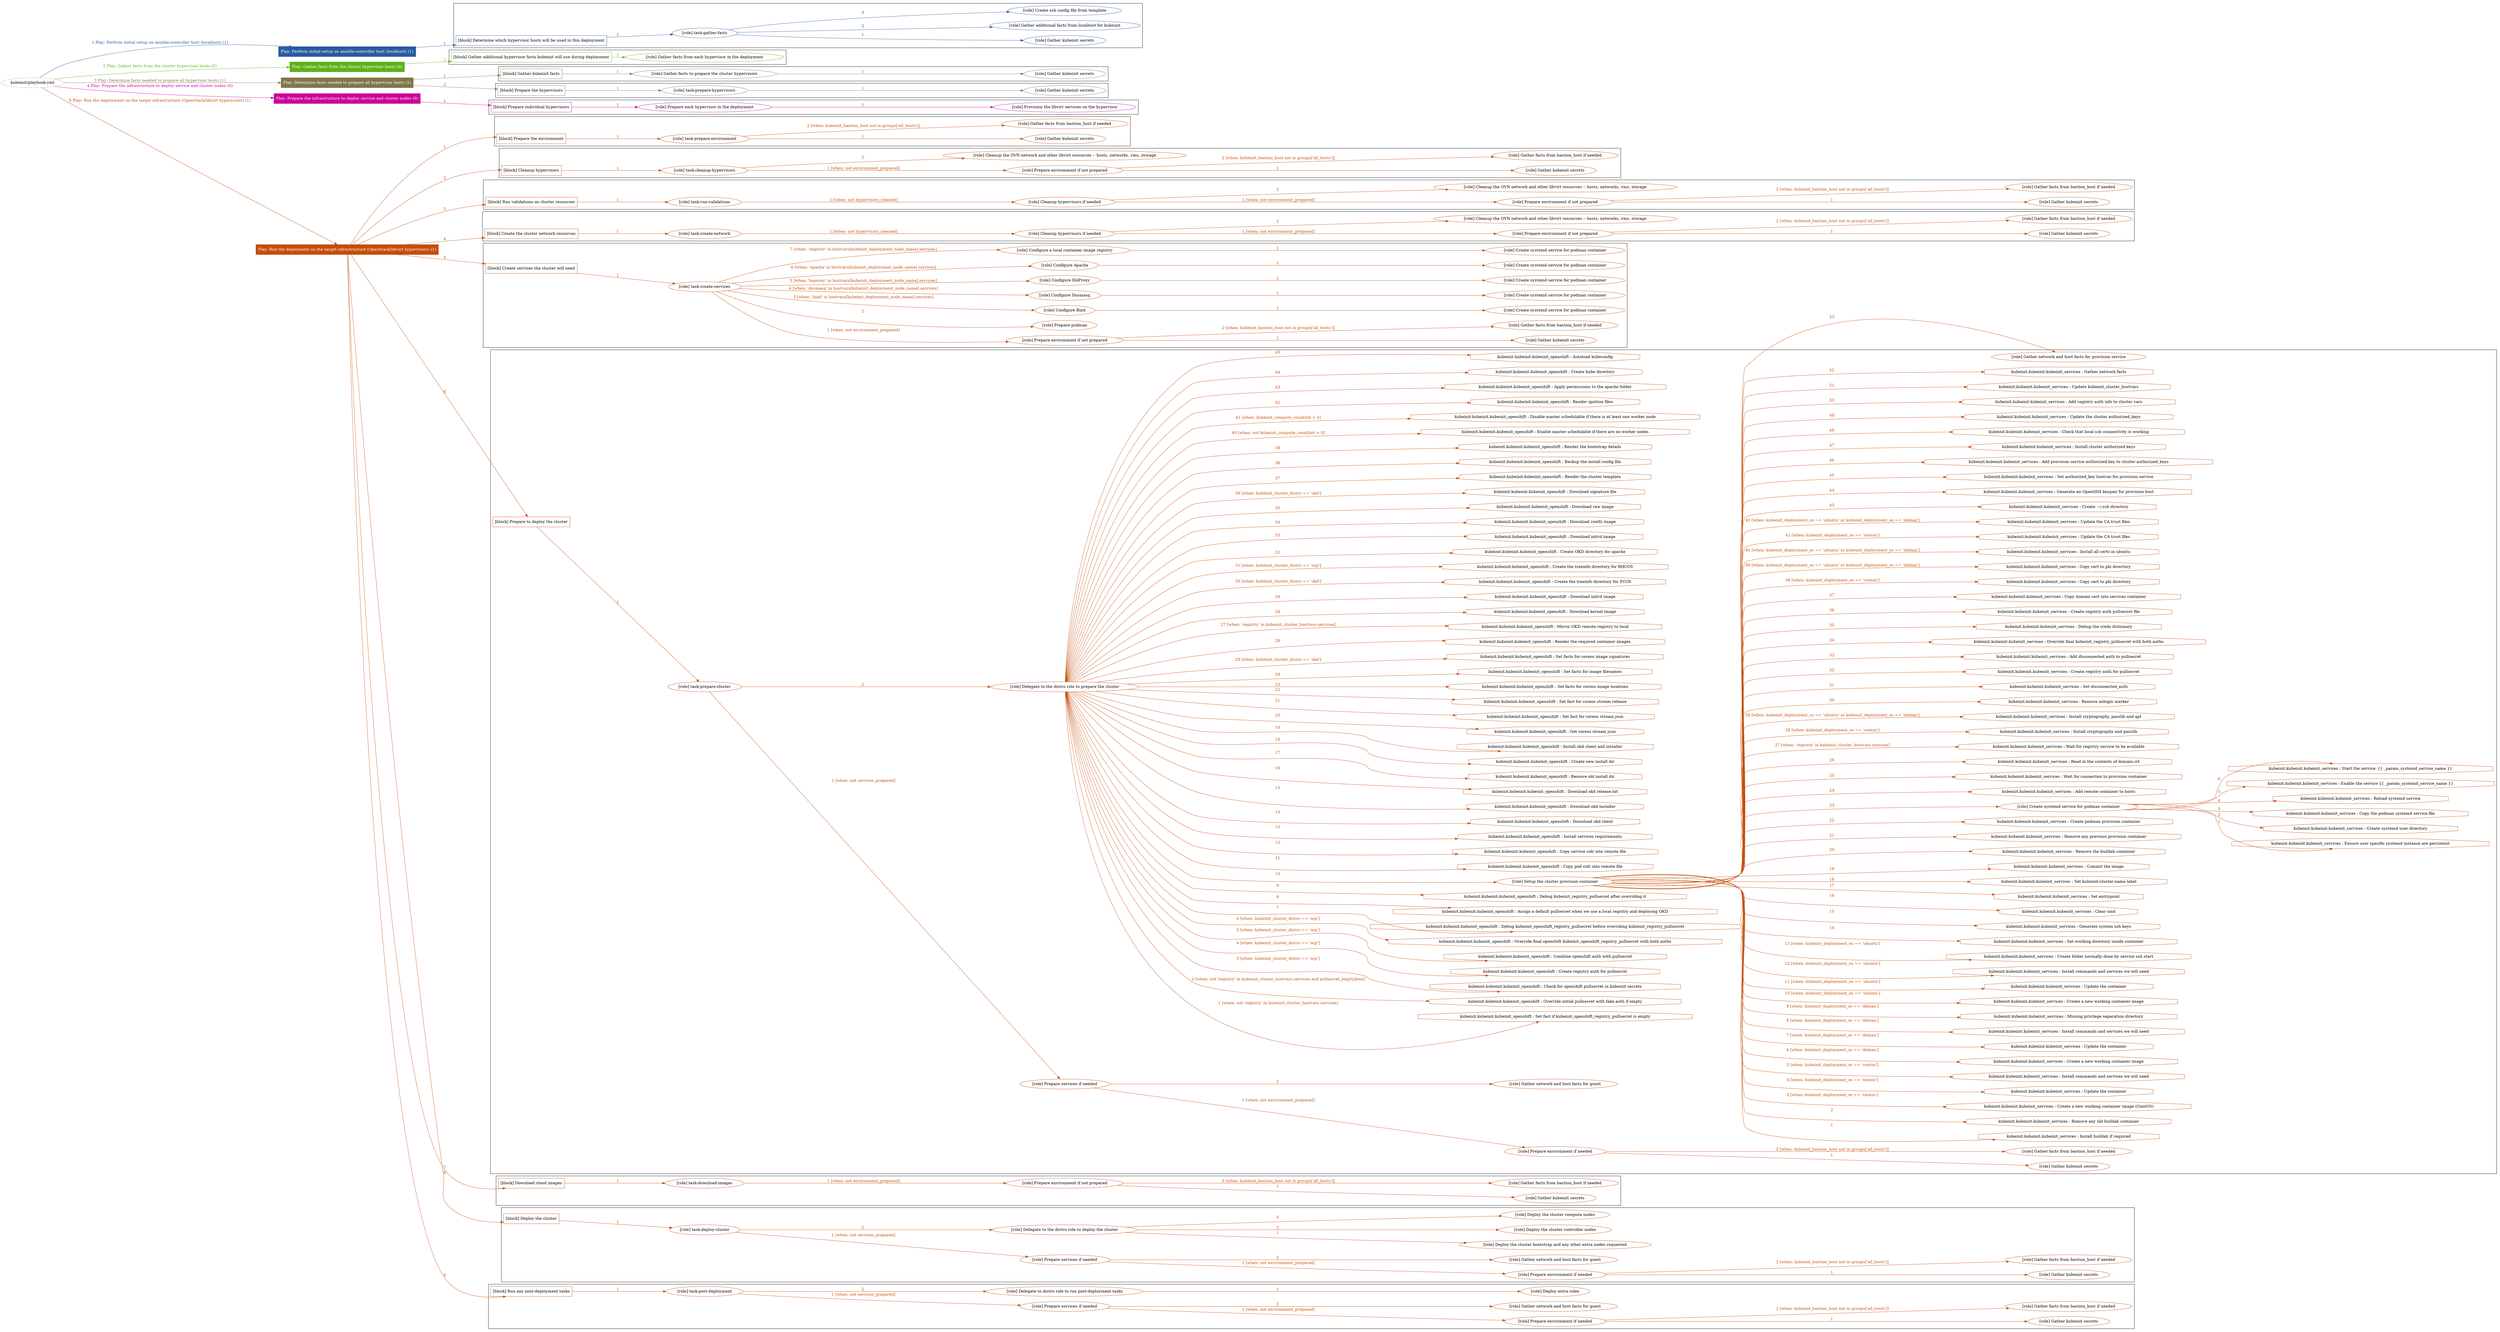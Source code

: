 digraph {
	graph [concentrate=true ordering=in rankdir=LR ratio=fill]
	edge [esep=5 sep=10]
	"kubeinit/playbook.yml" [URL="/home/runner/work/kubeinit/kubeinit/kubeinit/playbook.yml" id=playbook_2f9e94f5 style=dotted]
	"kubeinit/playbook.yml" -> play_25c54c08 [label="1 Play: Perform initial setup on ansible-controller host (localhost) (1)" color="#2a5aa2" fontcolor="#2a5aa2" id=edge_play_25c54c08 labeltooltip="1 Play: Perform initial setup on ansible-controller host (localhost) (1)" tooltip="1 Play: Perform initial setup on ansible-controller host (localhost) (1)"]
	subgraph "Play: Perform initial setup on ansible-controller host (localhost) (1)" {
		play_25c54c08 [label="Play: Perform initial setup on ansible-controller host (localhost) (1)" URL="/home/runner/work/kubeinit/kubeinit/kubeinit/playbook.yml" color="#2a5aa2" fontcolor="#ffffff" id=play_25c54c08 shape=box style=filled tooltip=localhost]
		play_25c54c08 -> block_a96fde9f [label=1 color="#2a5aa2" fontcolor="#2a5aa2" id=edge_block_a96fde9f labeltooltip=1 tooltip=1]
		subgraph cluster_block_a96fde9f {
			block_a96fde9f [label="[block] Determine which hypervisor hosts will be used in this deployment" URL="/home/runner/work/kubeinit/kubeinit/kubeinit/playbook.yml" color="#2a5aa2" id=block_a96fde9f labeltooltip="Determine which hypervisor hosts will be used in this deployment" shape=box tooltip="Determine which hypervisor hosts will be used in this deployment"]
			block_a96fde9f -> role_b8e3af3e [label="1 " color="#2a5aa2" fontcolor="#2a5aa2" id=edge_role_b8e3af3e labeltooltip="1 " tooltip="1 "]
			subgraph "task-gather-facts" {
				role_b8e3af3e [label="[role] task-gather-facts" URL="/home/runner/work/kubeinit/kubeinit/kubeinit/playbook.yml" color="#2a5aa2" id=role_b8e3af3e tooltip="task-gather-facts"]
				role_b8e3af3e -> role_e405aba4 [label="1 " color="#2a5aa2" fontcolor="#2a5aa2" id=edge_role_e405aba4 labeltooltip="1 " tooltip="1 "]
				subgraph "Gather kubeinit secrets" {
					role_e405aba4 [label="[role] Gather kubeinit secrets" URL="/home/runner/.ansible/collections/ansible_collections/kubeinit/kubeinit/roles/kubeinit_prepare/tasks/build_hypervisors_group.yml" color="#2a5aa2" id=role_e405aba4 tooltip="Gather kubeinit secrets"]
				}
				role_b8e3af3e -> role_e00579ab [label="2 " color="#2a5aa2" fontcolor="#2a5aa2" id=edge_role_e00579ab labeltooltip="2 " tooltip="2 "]
				subgraph "Gather additional facts from localhost for kubeinit" {
					role_e00579ab [label="[role] Gather additional facts from localhost for kubeinit" URL="/home/runner/.ansible/collections/ansible_collections/kubeinit/kubeinit/roles/kubeinit_prepare/tasks/build_hypervisors_group.yml" color="#2a5aa2" id=role_e00579ab tooltip="Gather additional facts from localhost for kubeinit"]
				}
				role_b8e3af3e -> role_6bfc8de4 [label="3 " color="#2a5aa2" fontcolor="#2a5aa2" id=edge_role_6bfc8de4 labeltooltip="3 " tooltip="3 "]
				subgraph "Create ssh config file from template" {
					role_6bfc8de4 [label="[role] Create ssh config file from template" URL="/home/runner/.ansible/collections/ansible_collections/kubeinit/kubeinit/roles/kubeinit_prepare/tasks/build_hypervisors_group.yml" color="#2a5aa2" id=role_6bfc8de4 tooltip="Create ssh config file from template"]
				}
			}
		}
	}
	"kubeinit/playbook.yml" -> play_2a57facb [label="2 Play: Gather facts from the cluster hypervisor hosts (0)" color="#5fb11b" fontcolor="#5fb11b" id=edge_play_2a57facb labeltooltip="2 Play: Gather facts from the cluster hypervisor hosts (0)" tooltip="2 Play: Gather facts from the cluster hypervisor hosts (0)"]
	subgraph "Play: Gather facts from the cluster hypervisor hosts (0)" {
		play_2a57facb [label="Play: Gather facts from the cluster hypervisor hosts (0)" URL="/home/runner/work/kubeinit/kubeinit/kubeinit/playbook.yml" color="#5fb11b" fontcolor="#ffffff" id=play_2a57facb shape=box style=filled tooltip="Play: Gather facts from the cluster hypervisor hosts (0)"]
		play_2a57facb -> block_67ffa5da [label=1 color="#5fb11b" fontcolor="#5fb11b" id=edge_block_67ffa5da labeltooltip=1 tooltip=1]
		subgraph cluster_block_67ffa5da {
			block_67ffa5da [label="[block] Gather additional hypervisor facts kubeinit will use during deployment" URL="/home/runner/work/kubeinit/kubeinit/kubeinit/playbook.yml" color="#5fb11b" id=block_67ffa5da labeltooltip="Gather additional hypervisor facts kubeinit will use during deployment" shape=box tooltip="Gather additional hypervisor facts kubeinit will use during deployment"]
			block_67ffa5da -> role_f16cd652 [label="1 " color="#5fb11b" fontcolor="#5fb11b" id=edge_role_f16cd652 labeltooltip="1 " tooltip="1 "]
			subgraph "Gather facts from each hypervisor in the deployment" {
				role_f16cd652 [label="[role] Gather facts from each hypervisor in the deployment" URL="/home/runner/work/kubeinit/kubeinit/kubeinit/playbook.yml" color="#5fb11b" id=role_f16cd652 tooltip="Gather facts from each hypervisor in the deployment"]
			}
		}
	}
	"kubeinit/playbook.yml" -> play_2da3f301 [label="3 Play: Determine facts needed to prepare all hypervisor hosts (1)" color="#81754b" fontcolor="#81754b" id=edge_play_2da3f301 labeltooltip="3 Play: Determine facts needed to prepare all hypervisor hosts (1)" tooltip="3 Play: Determine facts needed to prepare all hypervisor hosts (1)"]
	subgraph "Play: Determine facts needed to prepare all hypervisor hosts (1)" {
		play_2da3f301 [label="Play: Determine facts needed to prepare all hypervisor hosts (1)" URL="/home/runner/work/kubeinit/kubeinit/kubeinit/playbook.yml" color="#81754b" fontcolor="#ffffff" id=play_2da3f301 shape=box style=filled tooltip=localhost]
		play_2da3f301 -> block_7f541daa [label=1 color="#81754b" fontcolor="#81754b" id=edge_block_7f541daa labeltooltip=1 tooltip=1]
		subgraph cluster_block_7f541daa {
			block_7f541daa [label="[block] Gather kubeinit facts" URL="/home/runner/work/kubeinit/kubeinit/kubeinit/playbook.yml" color="#81754b" id=block_7f541daa labeltooltip="Gather kubeinit facts" shape=box tooltip="Gather kubeinit facts"]
			block_7f541daa -> role_fd5f2ddc [label="1 " color="#81754b" fontcolor="#81754b" id=edge_role_fd5f2ddc labeltooltip="1 " tooltip="1 "]
			subgraph "Gather facts to prepare the cluster hypervisors" {
				role_fd5f2ddc [label="[role] Gather facts to prepare the cluster hypervisors" URL="/home/runner/work/kubeinit/kubeinit/kubeinit/playbook.yml" color="#81754b" id=role_fd5f2ddc tooltip="Gather facts to prepare the cluster hypervisors"]
				role_fd5f2ddc -> role_d24adacd [label="1 " color="#81754b" fontcolor="#81754b" id=edge_role_d24adacd labeltooltip="1 " tooltip="1 "]
				subgraph "Gather kubeinit secrets" {
					role_d24adacd [label="[role] Gather kubeinit secrets" URL="/home/runner/.ansible/collections/ansible_collections/kubeinit/kubeinit/roles/kubeinit_prepare/tasks/gather_kubeinit_facts.yml" color="#81754b" id=role_d24adacd tooltip="Gather kubeinit secrets"]
				}
			}
		}
		play_2da3f301 -> block_3d783b4a [label=2 color="#81754b" fontcolor="#81754b" id=edge_block_3d783b4a labeltooltip=2 tooltip=2]
		subgraph cluster_block_3d783b4a {
			block_3d783b4a [label="[block] Prepare the hypervisors" URL="/home/runner/work/kubeinit/kubeinit/kubeinit/playbook.yml" color="#81754b" id=block_3d783b4a labeltooltip="Prepare the hypervisors" shape=box tooltip="Prepare the hypervisors"]
			block_3d783b4a -> role_c3dc7d79 [label="1 " color="#81754b" fontcolor="#81754b" id=edge_role_c3dc7d79 labeltooltip="1 " tooltip="1 "]
			subgraph "task-prepare-hypervisors" {
				role_c3dc7d79 [label="[role] task-prepare-hypervisors" URL="/home/runner/work/kubeinit/kubeinit/kubeinit/playbook.yml" color="#81754b" id=role_c3dc7d79 tooltip="task-prepare-hypervisors"]
				role_c3dc7d79 -> role_72832235 [label="1 " color="#81754b" fontcolor="#81754b" id=edge_role_72832235 labeltooltip="1 " tooltip="1 "]
				subgraph "Gather kubeinit secrets" {
					role_72832235 [label="[role] Gather kubeinit secrets" URL="/home/runner/.ansible/collections/ansible_collections/kubeinit/kubeinit/roles/kubeinit_prepare/tasks/gather_kubeinit_facts.yml" color="#81754b" id=role_72832235 tooltip="Gather kubeinit secrets"]
				}
			}
		}
	}
	"kubeinit/playbook.yml" -> play_137050ab [label="4 Play: Prepare the infrastructure to deploy service and cluster nodes (0)" color="#cc009b" fontcolor="#cc009b" id=edge_play_137050ab labeltooltip="4 Play: Prepare the infrastructure to deploy service and cluster nodes (0)" tooltip="4 Play: Prepare the infrastructure to deploy service and cluster nodes (0)"]
	subgraph "Play: Prepare the infrastructure to deploy service and cluster nodes (0)" {
		play_137050ab [label="Play: Prepare the infrastructure to deploy service and cluster nodes (0)" URL="/home/runner/work/kubeinit/kubeinit/kubeinit/playbook.yml" color="#cc009b" fontcolor="#ffffff" id=play_137050ab shape=box style=filled tooltip="Play: Prepare the infrastructure to deploy service and cluster nodes (0)"]
		play_137050ab -> block_4fda9706 [label=1 color="#cc009b" fontcolor="#cc009b" id=edge_block_4fda9706 labeltooltip=1 tooltip=1]
		subgraph cluster_block_4fda9706 {
			block_4fda9706 [label="[block] Prepare individual hypervisors" URL="/home/runner/work/kubeinit/kubeinit/kubeinit/playbook.yml" color="#cc009b" id=block_4fda9706 labeltooltip="Prepare individual hypervisors" shape=box tooltip="Prepare individual hypervisors"]
			block_4fda9706 -> role_79e2360b [label="1 " color="#cc009b" fontcolor="#cc009b" id=edge_role_79e2360b labeltooltip="1 " tooltip="1 "]
			subgraph "Prepare each hypervisor in the deployment" {
				role_79e2360b [label="[role] Prepare each hypervisor in the deployment" URL="/home/runner/work/kubeinit/kubeinit/kubeinit/playbook.yml" color="#cc009b" id=role_79e2360b tooltip="Prepare each hypervisor in the deployment"]
				role_79e2360b -> role_569c0de0 [label="1 " color="#cc009b" fontcolor="#cc009b" id=edge_role_569c0de0 labeltooltip="1 " tooltip="1 "]
				subgraph "Provision the libvirt services on the hypervisor" {
					role_569c0de0 [label="[role] Provision the libvirt services on the hypervisor" URL="/home/runner/.ansible/collections/ansible_collections/kubeinit/kubeinit/roles/kubeinit_prepare/tasks/prepare_hypervisor.yml" color="#cc009b" id=role_569c0de0 tooltip="Provision the libvirt services on the hypervisor"]
				}
			}
		}
	}
	"kubeinit/playbook.yml" -> play_c6c1bdc3 [label="5 Play: Run the deployment on the target infrastructure (OpenStack/libvirt hypervisors) (1)" color="#c44d08" fontcolor="#c44d08" id=edge_play_c6c1bdc3 labeltooltip="5 Play: Run the deployment on the target infrastructure (OpenStack/libvirt hypervisors) (1)" tooltip="5 Play: Run the deployment on the target infrastructure (OpenStack/libvirt hypervisors) (1)"]
	subgraph "Play: Run the deployment on the target infrastructure (OpenStack/libvirt hypervisors) (1)" {
		play_c6c1bdc3 [label="Play: Run the deployment on the target infrastructure (OpenStack/libvirt hypervisors) (1)" URL="/home/runner/work/kubeinit/kubeinit/kubeinit/playbook.yml" color="#c44d08" fontcolor="#ffffff" id=play_c6c1bdc3 shape=box style=filled tooltip=localhost]
		play_c6c1bdc3 -> block_12641987 [label=1 color="#c44d08" fontcolor="#c44d08" id=edge_block_12641987 labeltooltip=1 tooltip=1]
		subgraph cluster_block_12641987 {
			block_12641987 [label="[block] Prepare the environment" URL="/home/runner/work/kubeinit/kubeinit/kubeinit/playbook.yml" color="#c44d08" id=block_12641987 labeltooltip="Prepare the environment" shape=box tooltip="Prepare the environment"]
			block_12641987 -> role_c2eee583 [label="1 " color="#c44d08" fontcolor="#c44d08" id=edge_role_c2eee583 labeltooltip="1 " tooltip="1 "]
			subgraph "task-prepare-environment" {
				role_c2eee583 [label="[role] task-prepare-environment" URL="/home/runner/work/kubeinit/kubeinit/kubeinit/playbook.yml" color="#c44d08" id=role_c2eee583 tooltip="task-prepare-environment"]
				role_c2eee583 -> role_79f35c12 [label="1 " color="#c44d08" fontcolor="#c44d08" id=edge_role_79f35c12 labeltooltip="1 " tooltip="1 "]
				subgraph "Gather kubeinit secrets" {
					role_79f35c12 [label="[role] Gather kubeinit secrets" URL="/home/runner/.ansible/collections/ansible_collections/kubeinit/kubeinit/roles/kubeinit_prepare/tasks/gather_kubeinit_facts.yml" color="#c44d08" id=role_79f35c12 tooltip="Gather kubeinit secrets"]
				}
				role_c2eee583 -> role_d5324c10 [label="2 [when: kubeinit_bastion_host not in groups['all_hosts']]" color="#c44d08" fontcolor="#c44d08" id=edge_role_d5324c10 labeltooltip="2 [when: kubeinit_bastion_host not in groups['all_hosts']]" tooltip="2 [when: kubeinit_bastion_host not in groups['all_hosts']]"]
				subgraph "Gather facts from bastion_host if needed" {
					role_d5324c10 [label="[role] Gather facts from bastion_host if needed" URL="/home/runner/.ansible/collections/ansible_collections/kubeinit/kubeinit/roles/kubeinit_prepare/tasks/main.yml" color="#c44d08" id=role_d5324c10 tooltip="Gather facts from bastion_host if needed"]
				}
			}
		}
		play_c6c1bdc3 -> block_644db21e [label=2 color="#c44d08" fontcolor="#c44d08" id=edge_block_644db21e labeltooltip=2 tooltip=2]
		subgraph cluster_block_644db21e {
			block_644db21e [label="[block] Cleanup hypervisors" URL="/home/runner/work/kubeinit/kubeinit/kubeinit/playbook.yml" color="#c44d08" id=block_644db21e labeltooltip="Cleanup hypervisors" shape=box tooltip="Cleanup hypervisors"]
			block_644db21e -> role_ad82a665 [label="1 " color="#c44d08" fontcolor="#c44d08" id=edge_role_ad82a665 labeltooltip="1 " tooltip="1 "]
			subgraph "task-cleanup-hypervisors" {
				role_ad82a665 [label="[role] task-cleanup-hypervisors" URL="/home/runner/work/kubeinit/kubeinit/kubeinit/playbook.yml" color="#c44d08" id=role_ad82a665 tooltip="task-cleanup-hypervisors"]
				role_ad82a665 -> role_467ae9ae [label="1 [when: not environment_prepared]" color="#c44d08" fontcolor="#c44d08" id=edge_role_467ae9ae labeltooltip="1 [when: not environment_prepared]" tooltip="1 [when: not environment_prepared]"]
				subgraph "Prepare environment if not prepared" {
					role_467ae9ae [label="[role] Prepare environment if not prepared" URL="/home/runner/.ansible/collections/ansible_collections/kubeinit/kubeinit/roles/kubeinit_libvirt/tasks/cleanup_hypervisors.yml" color="#c44d08" id=role_467ae9ae tooltip="Prepare environment if not prepared"]
					role_467ae9ae -> role_768f29ce [label="1 " color="#c44d08" fontcolor="#c44d08" id=edge_role_768f29ce labeltooltip="1 " tooltip="1 "]
					subgraph "Gather kubeinit secrets" {
						role_768f29ce [label="[role] Gather kubeinit secrets" URL="/home/runner/.ansible/collections/ansible_collections/kubeinit/kubeinit/roles/kubeinit_prepare/tasks/gather_kubeinit_facts.yml" color="#c44d08" id=role_768f29ce tooltip="Gather kubeinit secrets"]
					}
					role_467ae9ae -> role_bbaca93c [label="2 [when: kubeinit_bastion_host not in groups['all_hosts']]" color="#c44d08" fontcolor="#c44d08" id=edge_role_bbaca93c labeltooltip="2 [when: kubeinit_bastion_host not in groups['all_hosts']]" tooltip="2 [when: kubeinit_bastion_host not in groups['all_hosts']]"]
					subgraph "Gather facts from bastion_host if needed" {
						role_bbaca93c [label="[role] Gather facts from bastion_host if needed" URL="/home/runner/.ansible/collections/ansible_collections/kubeinit/kubeinit/roles/kubeinit_prepare/tasks/main.yml" color="#c44d08" id=role_bbaca93c tooltip="Gather facts from bastion_host if needed"]
					}
				}
				role_ad82a665 -> role_d3f65532 [label="2 " color="#c44d08" fontcolor="#c44d08" id=edge_role_d3f65532 labeltooltip="2 " tooltip="2 "]
				subgraph "Cleanup the OVN network and other libvirt resources -- hosts, networks, vms, storage" {
					role_d3f65532 [label="[role] Cleanup the OVN network and other libvirt resources -- hosts, networks, vms, storage" URL="/home/runner/.ansible/collections/ansible_collections/kubeinit/kubeinit/roles/kubeinit_libvirt/tasks/cleanup_hypervisors.yml" color="#c44d08" id=role_d3f65532 tooltip="Cleanup the OVN network and other libvirt resources -- hosts, networks, vms, storage"]
				}
			}
		}
		play_c6c1bdc3 -> block_779cb083 [label=3 color="#c44d08" fontcolor="#c44d08" id=edge_block_779cb083 labeltooltip=3 tooltip=3]
		subgraph cluster_block_779cb083 {
			block_779cb083 [label="[block] Run validations on cluster resources" URL="/home/runner/work/kubeinit/kubeinit/kubeinit/playbook.yml" color="#c44d08" id=block_779cb083 labeltooltip="Run validations on cluster resources" shape=box tooltip="Run validations on cluster resources"]
			block_779cb083 -> role_7e86d559 [label="1 " color="#c44d08" fontcolor="#c44d08" id=edge_role_7e86d559 labeltooltip="1 " tooltip="1 "]
			subgraph "task-run-validations" {
				role_7e86d559 [label="[role] task-run-validations" URL="/home/runner/work/kubeinit/kubeinit/kubeinit/playbook.yml" color="#c44d08" id=role_7e86d559 tooltip="task-run-validations"]
				role_7e86d559 -> role_4962e462 [label="1 [when: not hypervisors_cleaned]" color="#c44d08" fontcolor="#c44d08" id=edge_role_4962e462 labeltooltip="1 [when: not hypervisors_cleaned]" tooltip="1 [when: not hypervisors_cleaned]"]
				subgraph "Cleanup hypervisors if needed" {
					role_4962e462 [label="[role] Cleanup hypervisors if needed" URL="/home/runner/.ansible/collections/ansible_collections/kubeinit/kubeinit/roles/kubeinit_validations/tasks/main.yml" color="#c44d08" id=role_4962e462 tooltip="Cleanup hypervisors if needed"]
					role_4962e462 -> role_732143e1 [label="1 [when: not environment_prepared]" color="#c44d08" fontcolor="#c44d08" id=edge_role_732143e1 labeltooltip="1 [when: not environment_prepared]" tooltip="1 [when: not environment_prepared]"]
					subgraph "Prepare environment if not prepared" {
						role_732143e1 [label="[role] Prepare environment if not prepared" URL="/home/runner/.ansible/collections/ansible_collections/kubeinit/kubeinit/roles/kubeinit_libvirt/tasks/cleanup_hypervisors.yml" color="#c44d08" id=role_732143e1 tooltip="Prepare environment if not prepared"]
						role_732143e1 -> role_14cab3b5 [label="1 " color="#c44d08" fontcolor="#c44d08" id=edge_role_14cab3b5 labeltooltip="1 " tooltip="1 "]
						subgraph "Gather kubeinit secrets" {
							role_14cab3b5 [label="[role] Gather kubeinit secrets" URL="/home/runner/.ansible/collections/ansible_collections/kubeinit/kubeinit/roles/kubeinit_prepare/tasks/gather_kubeinit_facts.yml" color="#c44d08" id=role_14cab3b5 tooltip="Gather kubeinit secrets"]
						}
						role_732143e1 -> role_1f017ab1 [label="2 [when: kubeinit_bastion_host not in groups['all_hosts']]" color="#c44d08" fontcolor="#c44d08" id=edge_role_1f017ab1 labeltooltip="2 [when: kubeinit_bastion_host not in groups['all_hosts']]" tooltip="2 [when: kubeinit_bastion_host not in groups['all_hosts']]"]
						subgraph "Gather facts from bastion_host if needed" {
							role_1f017ab1 [label="[role] Gather facts from bastion_host if needed" URL="/home/runner/.ansible/collections/ansible_collections/kubeinit/kubeinit/roles/kubeinit_prepare/tasks/main.yml" color="#c44d08" id=role_1f017ab1 tooltip="Gather facts from bastion_host if needed"]
						}
					}
					role_4962e462 -> role_ad2c9e5e [label="2 " color="#c44d08" fontcolor="#c44d08" id=edge_role_ad2c9e5e labeltooltip="2 " tooltip="2 "]
					subgraph "Cleanup the OVN network and other libvirt resources -- hosts, networks, vms, storage" {
						role_ad2c9e5e [label="[role] Cleanup the OVN network and other libvirt resources -- hosts, networks, vms, storage" URL="/home/runner/.ansible/collections/ansible_collections/kubeinit/kubeinit/roles/kubeinit_libvirt/tasks/cleanup_hypervisors.yml" color="#c44d08" id=role_ad2c9e5e tooltip="Cleanup the OVN network and other libvirt resources -- hosts, networks, vms, storage"]
					}
				}
			}
		}
		play_c6c1bdc3 -> block_2101a114 [label=4 color="#c44d08" fontcolor="#c44d08" id=edge_block_2101a114 labeltooltip=4 tooltip=4]
		subgraph cluster_block_2101a114 {
			block_2101a114 [label="[block] Create the cluster network resources" URL="/home/runner/work/kubeinit/kubeinit/kubeinit/playbook.yml" color="#c44d08" id=block_2101a114 labeltooltip="Create the cluster network resources" shape=box tooltip="Create the cluster network resources"]
			block_2101a114 -> role_c5d0c19f [label="1 " color="#c44d08" fontcolor="#c44d08" id=edge_role_c5d0c19f labeltooltip="1 " tooltip="1 "]
			subgraph "task-create-network" {
				role_c5d0c19f [label="[role] task-create-network" URL="/home/runner/work/kubeinit/kubeinit/kubeinit/playbook.yml" color="#c44d08" id=role_c5d0c19f tooltip="task-create-network"]
				role_c5d0c19f -> role_7e4189dd [label="1 [when: not hypervisors_cleaned]" color="#c44d08" fontcolor="#c44d08" id=edge_role_7e4189dd labeltooltip="1 [when: not hypervisors_cleaned]" tooltip="1 [when: not hypervisors_cleaned]"]
				subgraph "Cleanup hypervisors if needed" {
					role_7e4189dd [label="[role] Cleanup hypervisors if needed" URL="/home/runner/.ansible/collections/ansible_collections/kubeinit/kubeinit/roles/kubeinit_libvirt/tasks/create_network.yml" color="#c44d08" id=role_7e4189dd tooltip="Cleanup hypervisors if needed"]
					role_7e4189dd -> role_5a5c739d [label="1 [when: not environment_prepared]" color="#c44d08" fontcolor="#c44d08" id=edge_role_5a5c739d labeltooltip="1 [when: not environment_prepared]" tooltip="1 [when: not environment_prepared]"]
					subgraph "Prepare environment if not prepared" {
						role_5a5c739d [label="[role] Prepare environment if not prepared" URL="/home/runner/.ansible/collections/ansible_collections/kubeinit/kubeinit/roles/kubeinit_libvirt/tasks/cleanup_hypervisors.yml" color="#c44d08" id=role_5a5c739d tooltip="Prepare environment if not prepared"]
						role_5a5c739d -> role_e0f7b5cc [label="1 " color="#c44d08" fontcolor="#c44d08" id=edge_role_e0f7b5cc labeltooltip="1 " tooltip="1 "]
						subgraph "Gather kubeinit secrets" {
							role_e0f7b5cc [label="[role] Gather kubeinit secrets" URL="/home/runner/.ansible/collections/ansible_collections/kubeinit/kubeinit/roles/kubeinit_prepare/tasks/gather_kubeinit_facts.yml" color="#c44d08" id=role_e0f7b5cc tooltip="Gather kubeinit secrets"]
						}
						role_5a5c739d -> role_c10bc75b [label="2 [when: kubeinit_bastion_host not in groups['all_hosts']]" color="#c44d08" fontcolor="#c44d08" id=edge_role_c10bc75b labeltooltip="2 [when: kubeinit_bastion_host not in groups['all_hosts']]" tooltip="2 [when: kubeinit_bastion_host not in groups['all_hosts']]"]
						subgraph "Gather facts from bastion_host if needed" {
							role_c10bc75b [label="[role] Gather facts from bastion_host if needed" URL="/home/runner/.ansible/collections/ansible_collections/kubeinit/kubeinit/roles/kubeinit_prepare/tasks/main.yml" color="#c44d08" id=role_c10bc75b tooltip="Gather facts from bastion_host if needed"]
						}
					}
					role_7e4189dd -> role_0764310e [label="2 " color="#c44d08" fontcolor="#c44d08" id=edge_role_0764310e labeltooltip="2 " tooltip="2 "]
					subgraph "Cleanup the OVN network and other libvirt resources -- hosts, networks, vms, storage" {
						role_0764310e [label="[role] Cleanup the OVN network and other libvirt resources -- hosts, networks, vms, storage" URL="/home/runner/.ansible/collections/ansible_collections/kubeinit/kubeinit/roles/kubeinit_libvirt/tasks/cleanup_hypervisors.yml" color="#c44d08" id=role_0764310e tooltip="Cleanup the OVN network and other libvirt resources -- hosts, networks, vms, storage"]
					}
				}
			}
		}
		play_c6c1bdc3 -> block_079cacf7 [label=5 color="#c44d08" fontcolor="#c44d08" id=edge_block_079cacf7 labeltooltip=5 tooltip=5]
		subgraph cluster_block_079cacf7 {
			block_079cacf7 [label="[block] Create services the cluster will need" URL="/home/runner/work/kubeinit/kubeinit/kubeinit/playbook.yml" color="#c44d08" id=block_079cacf7 labeltooltip="Create services the cluster will need" shape=box tooltip="Create services the cluster will need"]
			block_079cacf7 -> role_91d79c38 [label="1 " color="#c44d08" fontcolor="#c44d08" id=edge_role_91d79c38 labeltooltip="1 " tooltip="1 "]
			subgraph "task-create-services" {
				role_91d79c38 [label="[role] task-create-services" URL="/home/runner/work/kubeinit/kubeinit/kubeinit/playbook.yml" color="#c44d08" id=role_91d79c38 tooltip="task-create-services"]
				role_91d79c38 -> role_5a8655fe [label="1 [when: not environment_prepared]" color="#c44d08" fontcolor="#c44d08" id=edge_role_5a8655fe labeltooltip="1 [when: not environment_prepared]" tooltip="1 [when: not environment_prepared]"]
				subgraph "Prepare environment if not prepared" {
					role_5a8655fe [label="[role] Prepare environment if not prepared" URL="/home/runner/.ansible/collections/ansible_collections/kubeinit/kubeinit/roles/kubeinit_services/tasks/main.yml" color="#c44d08" id=role_5a8655fe tooltip="Prepare environment if not prepared"]
					role_5a8655fe -> role_fea96983 [label="1 " color="#c44d08" fontcolor="#c44d08" id=edge_role_fea96983 labeltooltip="1 " tooltip="1 "]
					subgraph "Gather kubeinit secrets" {
						role_fea96983 [label="[role] Gather kubeinit secrets" URL="/home/runner/.ansible/collections/ansible_collections/kubeinit/kubeinit/roles/kubeinit_prepare/tasks/gather_kubeinit_facts.yml" color="#c44d08" id=role_fea96983 tooltip="Gather kubeinit secrets"]
					}
					role_5a8655fe -> role_4ca605a8 [label="2 [when: kubeinit_bastion_host not in groups['all_hosts']]" color="#c44d08" fontcolor="#c44d08" id=edge_role_4ca605a8 labeltooltip="2 [when: kubeinit_bastion_host not in groups['all_hosts']]" tooltip="2 [when: kubeinit_bastion_host not in groups['all_hosts']]"]
					subgraph "Gather facts from bastion_host if needed" {
						role_4ca605a8 [label="[role] Gather facts from bastion_host if needed" URL="/home/runner/.ansible/collections/ansible_collections/kubeinit/kubeinit/roles/kubeinit_prepare/tasks/main.yml" color="#c44d08" id=role_4ca605a8 tooltip="Gather facts from bastion_host if needed"]
					}
				}
				role_91d79c38 -> role_943ba7a6 [label="2 " color="#c44d08" fontcolor="#c44d08" id=edge_role_943ba7a6 labeltooltip="2 " tooltip="2 "]
				subgraph "Prepare podman" {
					role_943ba7a6 [label="[role] Prepare podman" URL="/home/runner/.ansible/collections/ansible_collections/kubeinit/kubeinit/roles/kubeinit_services/tasks/00_create_service_pod.yml" color="#c44d08" id=role_943ba7a6 tooltip="Prepare podman"]
				}
				role_91d79c38 -> role_1aaaa348 [label="3 [when: 'bind' in hostvars[kubeinit_deployment_node_name].services]" color="#c44d08" fontcolor="#c44d08" id=edge_role_1aaaa348 labeltooltip="3 [when: 'bind' in hostvars[kubeinit_deployment_node_name].services]" tooltip="3 [when: 'bind' in hostvars[kubeinit_deployment_node_name].services]"]
				subgraph "Configure Bind" {
					role_1aaaa348 [label="[role] Configure Bind" URL="/home/runner/.ansible/collections/ansible_collections/kubeinit/kubeinit/roles/kubeinit_services/tasks/start_services_containers.yml" color="#c44d08" id=role_1aaaa348 tooltip="Configure Bind"]
					role_1aaaa348 -> role_e1c90096 [label="1 " color="#c44d08" fontcolor="#c44d08" id=edge_role_e1c90096 labeltooltip="1 " tooltip="1 "]
					subgraph "Create systemd service for podman container" {
						role_e1c90096 [label="[role] Create systemd service for podman container" URL="/home/runner/.ansible/collections/ansible_collections/kubeinit/kubeinit/roles/kubeinit_bind/tasks/main.yml" color="#c44d08" id=role_e1c90096 tooltip="Create systemd service for podman container"]
					}
				}
				role_91d79c38 -> role_32ab9849 [label="4 [when: 'dnsmasq' in hostvars[kubeinit_deployment_node_name].services]" color="#c44d08" fontcolor="#c44d08" id=edge_role_32ab9849 labeltooltip="4 [when: 'dnsmasq' in hostvars[kubeinit_deployment_node_name].services]" tooltip="4 [when: 'dnsmasq' in hostvars[kubeinit_deployment_node_name].services]"]
				subgraph "Configure Dnsmasq" {
					role_32ab9849 [label="[role] Configure Dnsmasq" URL="/home/runner/.ansible/collections/ansible_collections/kubeinit/kubeinit/roles/kubeinit_services/tasks/start_services_containers.yml" color="#c44d08" id=role_32ab9849 tooltip="Configure Dnsmasq"]
					role_32ab9849 -> role_be070814 [label="1 " color="#c44d08" fontcolor="#c44d08" id=edge_role_be070814 labeltooltip="1 " tooltip="1 "]
					subgraph "Create systemd service for podman container" {
						role_be070814 [label="[role] Create systemd service for podman container" URL="/home/runner/.ansible/collections/ansible_collections/kubeinit/kubeinit/roles/kubeinit_dnsmasq/tasks/main.yml" color="#c44d08" id=role_be070814 tooltip="Create systemd service for podman container"]
					}
				}
				role_91d79c38 -> role_3baffb10 [label="5 [when: 'haproxy' in hostvars[kubeinit_deployment_node_name].services]" color="#c44d08" fontcolor="#c44d08" id=edge_role_3baffb10 labeltooltip="5 [when: 'haproxy' in hostvars[kubeinit_deployment_node_name].services]" tooltip="5 [when: 'haproxy' in hostvars[kubeinit_deployment_node_name].services]"]
				subgraph "Configure HAProxy" {
					role_3baffb10 [label="[role] Configure HAProxy" URL="/home/runner/.ansible/collections/ansible_collections/kubeinit/kubeinit/roles/kubeinit_services/tasks/start_services_containers.yml" color="#c44d08" id=role_3baffb10 tooltip="Configure HAProxy"]
					role_3baffb10 -> role_1552b270 [label="1 " color="#c44d08" fontcolor="#c44d08" id=edge_role_1552b270 labeltooltip="1 " tooltip="1 "]
					subgraph "Create systemd service for podman container" {
						role_1552b270 [label="[role] Create systemd service for podman container" URL="/home/runner/.ansible/collections/ansible_collections/kubeinit/kubeinit/roles/kubeinit_haproxy/tasks/main.yml" color="#c44d08" id=role_1552b270 tooltip="Create systemd service for podman container"]
					}
				}
				role_91d79c38 -> role_6a6a169d [label="6 [when: 'apache' in hostvars[kubeinit_deployment_node_name].services]" color="#c44d08" fontcolor="#c44d08" id=edge_role_6a6a169d labeltooltip="6 [when: 'apache' in hostvars[kubeinit_deployment_node_name].services]" tooltip="6 [when: 'apache' in hostvars[kubeinit_deployment_node_name].services]"]
				subgraph "Configure Apache" {
					role_6a6a169d [label="[role] Configure Apache" URL="/home/runner/.ansible/collections/ansible_collections/kubeinit/kubeinit/roles/kubeinit_services/tasks/start_services_containers.yml" color="#c44d08" id=role_6a6a169d tooltip="Configure Apache"]
					role_6a6a169d -> role_265dcff3 [label="1 " color="#c44d08" fontcolor="#c44d08" id=edge_role_265dcff3 labeltooltip="1 " tooltip="1 "]
					subgraph "Create systemd service for podman container" {
						role_265dcff3 [label="[role] Create systemd service for podman container" URL="/home/runner/.ansible/collections/ansible_collections/kubeinit/kubeinit/roles/kubeinit_apache/tasks/main.yml" color="#c44d08" id=role_265dcff3 tooltip="Create systemd service for podman container"]
					}
				}
				role_91d79c38 -> role_0a23e281 [label="7 [when: 'registry' in hostvars[kubeinit_deployment_node_name].services]" color="#c44d08" fontcolor="#c44d08" id=edge_role_0a23e281 labeltooltip="7 [when: 'registry' in hostvars[kubeinit_deployment_node_name].services]" tooltip="7 [when: 'registry' in hostvars[kubeinit_deployment_node_name].services]"]
				subgraph "Configure a local container image registry" {
					role_0a23e281 [label="[role] Configure a local container image registry" URL="/home/runner/.ansible/collections/ansible_collections/kubeinit/kubeinit/roles/kubeinit_services/tasks/start_services_containers.yml" color="#c44d08" id=role_0a23e281 tooltip="Configure a local container image registry"]
					role_0a23e281 -> role_730a1a8e [label="1 " color="#c44d08" fontcolor="#c44d08" id=edge_role_730a1a8e labeltooltip="1 " tooltip="1 "]
					subgraph "Create systemd service for podman container" {
						role_730a1a8e [label="[role] Create systemd service for podman container" URL="/home/runner/.ansible/collections/ansible_collections/kubeinit/kubeinit/roles/kubeinit_registry/tasks/main.yml" color="#c44d08" id=role_730a1a8e tooltip="Create systemd service for podman container"]
					}
				}
			}
		}
		play_c6c1bdc3 -> block_9b20a1a1 [label=6 color="#c44d08" fontcolor="#c44d08" id=edge_block_9b20a1a1 labeltooltip=6 tooltip=6]
		subgraph cluster_block_9b20a1a1 {
			block_9b20a1a1 [label="[block] Prepare to deploy the cluster" URL="/home/runner/work/kubeinit/kubeinit/kubeinit/playbook.yml" color="#c44d08" id=block_9b20a1a1 labeltooltip="Prepare to deploy the cluster" shape=box tooltip="Prepare to deploy the cluster"]
			block_9b20a1a1 -> role_3888e518 [label="1 " color="#c44d08" fontcolor="#c44d08" id=edge_role_3888e518 labeltooltip="1 " tooltip="1 "]
			subgraph "task-prepare-cluster" {
				role_3888e518 [label="[role] task-prepare-cluster" URL="/home/runner/work/kubeinit/kubeinit/kubeinit/playbook.yml" color="#c44d08" id=role_3888e518 tooltip="task-prepare-cluster"]
				role_3888e518 -> role_fd2a3864 [label="1 [when: not services_prepared]" color="#c44d08" fontcolor="#c44d08" id=edge_role_fd2a3864 labeltooltip="1 [when: not services_prepared]" tooltip="1 [when: not services_prepared]"]
				subgraph "Prepare services if needed" {
					role_fd2a3864 [label="[role] Prepare services if needed" URL="/home/runner/.ansible/collections/ansible_collections/kubeinit/kubeinit/roles/kubeinit_prepare/tasks/prepare_cluster.yml" color="#c44d08" id=role_fd2a3864 tooltip="Prepare services if needed"]
					role_fd2a3864 -> role_3245b6c3 [label="1 [when: not environment_prepared]" color="#c44d08" fontcolor="#c44d08" id=edge_role_3245b6c3 labeltooltip="1 [when: not environment_prepared]" tooltip="1 [when: not environment_prepared]"]
					subgraph "Prepare environment if needed" {
						role_3245b6c3 [label="[role] Prepare environment if needed" URL="/home/runner/.ansible/collections/ansible_collections/kubeinit/kubeinit/roles/kubeinit_services/tasks/prepare_services.yml" color="#c44d08" id=role_3245b6c3 tooltip="Prepare environment if needed"]
						role_3245b6c3 -> role_d4c723f8 [label="1 " color="#c44d08" fontcolor="#c44d08" id=edge_role_d4c723f8 labeltooltip="1 " tooltip="1 "]
						subgraph "Gather kubeinit secrets" {
							role_d4c723f8 [label="[role] Gather kubeinit secrets" URL="/home/runner/.ansible/collections/ansible_collections/kubeinit/kubeinit/roles/kubeinit_prepare/tasks/gather_kubeinit_facts.yml" color="#c44d08" id=role_d4c723f8 tooltip="Gather kubeinit secrets"]
						}
						role_3245b6c3 -> role_c18ae20d [label="2 [when: kubeinit_bastion_host not in groups['all_hosts']]" color="#c44d08" fontcolor="#c44d08" id=edge_role_c18ae20d labeltooltip="2 [when: kubeinit_bastion_host not in groups['all_hosts']]" tooltip="2 [when: kubeinit_bastion_host not in groups['all_hosts']]"]
						subgraph "Gather facts from bastion_host if needed" {
							role_c18ae20d [label="[role] Gather facts from bastion_host if needed" URL="/home/runner/.ansible/collections/ansible_collections/kubeinit/kubeinit/roles/kubeinit_prepare/tasks/main.yml" color="#c44d08" id=role_c18ae20d tooltip="Gather facts from bastion_host if needed"]
						}
					}
					role_fd2a3864 -> role_88004ded [label="2 " color="#c44d08" fontcolor="#c44d08" id=edge_role_88004ded labeltooltip="2 " tooltip="2 "]
					subgraph "Gather network and host facts for guest" {
						role_88004ded [label="[role] Gather network and host facts for guest" URL="/home/runner/.ansible/collections/ansible_collections/kubeinit/kubeinit/roles/kubeinit_services/tasks/prepare_services.yml" color="#c44d08" id=role_88004ded tooltip="Gather network and host facts for guest"]
					}
				}
				role_3888e518 -> role_81b34d37 [label="2 " color="#c44d08" fontcolor="#c44d08" id=edge_role_81b34d37 labeltooltip="2 " tooltip="2 "]
				subgraph "Delegate to the distro role to prepare the cluster" {
					role_81b34d37 [label="[role] Delegate to the distro role to prepare the cluster" URL="/home/runner/.ansible/collections/ansible_collections/kubeinit/kubeinit/roles/kubeinit_prepare/tasks/prepare_cluster.yml" color="#c44d08" id=role_81b34d37 tooltip="Delegate to the distro role to prepare the cluster"]
					task_e6f58374 [label="kubeinit.kubeinit.kubeinit_openshift : Set fact if kubeinit_openshift_registry_pullsecret is empty" URL="/home/runner/.ansible/collections/ansible_collections/kubeinit/kubeinit/roles/kubeinit_openshift/tasks/prepare_cluster.yml" color="#c44d08" id=task_e6f58374 shape=octagon tooltip="kubeinit.kubeinit.kubeinit_openshift : Set fact if kubeinit_openshift_registry_pullsecret is empty"]
					role_81b34d37 -> task_e6f58374 [label="1 [when: not 'registry' in kubeinit_cluster_hostvars.services]" color="#c44d08" fontcolor="#c44d08" id=edge_task_e6f58374 labeltooltip="1 [when: not 'registry' in kubeinit_cluster_hostvars.services]" tooltip="1 [when: not 'registry' in kubeinit_cluster_hostvars.services]"]
					task_9c23495e [label="kubeinit.kubeinit.kubeinit_openshift : Override initial pullsecret with fake auth if empty" URL="/home/runner/.ansible/collections/ansible_collections/kubeinit/kubeinit/roles/kubeinit_openshift/tasks/prepare_cluster.yml" color="#c44d08" id=task_9c23495e shape=octagon tooltip="kubeinit.kubeinit.kubeinit_openshift : Override initial pullsecret with fake auth if empty"]
					role_81b34d37 -> task_9c23495e [label="2 [when: not 'registry' in kubeinit_cluster_hostvars.services and pullsecret_empty|bool]" color="#c44d08" fontcolor="#c44d08" id=edge_task_9c23495e labeltooltip="2 [when: not 'registry' in kubeinit_cluster_hostvars.services and pullsecret_empty|bool]" tooltip="2 [when: not 'registry' in kubeinit_cluster_hostvars.services and pullsecret_empty|bool]"]
					task_3e2b69af [label="kubeinit.kubeinit.kubeinit_openshift : Check for openshift pullsecret in kubeinit secrets" URL="/home/runner/.ansible/collections/ansible_collections/kubeinit/kubeinit/roles/kubeinit_openshift/tasks/prepare_cluster.yml" color="#c44d08" id=task_3e2b69af shape=octagon tooltip="kubeinit.kubeinit.kubeinit_openshift : Check for openshift pullsecret in kubeinit secrets"]
					role_81b34d37 -> task_3e2b69af [label="3 [when: kubeinit_cluster_distro == 'ocp']" color="#c44d08" fontcolor="#c44d08" id=edge_task_3e2b69af labeltooltip="3 [when: kubeinit_cluster_distro == 'ocp']" tooltip="3 [when: kubeinit_cluster_distro == 'ocp']"]
					task_486d0153 [label="kubeinit.kubeinit.kubeinit_openshift : Create registry auth for pullsecret" URL="/home/runner/.ansible/collections/ansible_collections/kubeinit/kubeinit/roles/kubeinit_openshift/tasks/prepare_cluster.yml" color="#c44d08" id=task_486d0153 shape=octagon tooltip="kubeinit.kubeinit.kubeinit_openshift : Create registry auth for pullsecret"]
					role_81b34d37 -> task_486d0153 [label="4 [when: kubeinit_cluster_distro == 'ocp']" color="#c44d08" fontcolor="#c44d08" id=edge_task_486d0153 labeltooltip="4 [when: kubeinit_cluster_distro == 'ocp']" tooltip="4 [when: kubeinit_cluster_distro == 'ocp']"]
					task_c6962dfd [label="kubeinit.kubeinit.kubeinit_openshift : Combine openshift auth with pullsecret" URL="/home/runner/.ansible/collections/ansible_collections/kubeinit/kubeinit/roles/kubeinit_openshift/tasks/prepare_cluster.yml" color="#c44d08" id=task_c6962dfd shape=octagon tooltip="kubeinit.kubeinit.kubeinit_openshift : Combine openshift auth with pullsecret"]
					role_81b34d37 -> task_c6962dfd [label="5 [when: kubeinit_cluster_distro == 'ocp']" color="#c44d08" fontcolor="#c44d08" id=edge_task_c6962dfd labeltooltip="5 [when: kubeinit_cluster_distro == 'ocp']" tooltip="5 [when: kubeinit_cluster_distro == 'ocp']"]
					task_eb10603b [label="kubeinit.kubeinit.kubeinit_openshift : Override final openshift kubeinit_openshift_registry_pullsecret with both auths" URL="/home/runner/.ansible/collections/ansible_collections/kubeinit/kubeinit/roles/kubeinit_openshift/tasks/prepare_cluster.yml" color="#c44d08" id=task_eb10603b shape=octagon tooltip="kubeinit.kubeinit.kubeinit_openshift : Override final openshift kubeinit_openshift_registry_pullsecret with both auths"]
					role_81b34d37 -> task_eb10603b [label="6 [when: kubeinit_cluster_distro == 'ocp']" color="#c44d08" fontcolor="#c44d08" id=edge_task_eb10603b labeltooltip="6 [when: kubeinit_cluster_distro == 'ocp']" tooltip="6 [when: kubeinit_cluster_distro == 'ocp']"]
					task_0e0cc05f [label="kubeinit.kubeinit.kubeinit_openshift : Debug kubeinit_openshift_registry_pullsecret before overriding kubeinit_registry_pullsecret" URL="/home/runner/.ansible/collections/ansible_collections/kubeinit/kubeinit/roles/kubeinit_openshift/tasks/prepare_cluster.yml" color="#c44d08" id=task_0e0cc05f shape=octagon tooltip="kubeinit.kubeinit.kubeinit_openshift : Debug kubeinit_openshift_registry_pullsecret before overriding kubeinit_registry_pullsecret"]
					role_81b34d37 -> task_0e0cc05f [label="7 " color="#c44d08" fontcolor="#c44d08" id=edge_task_0e0cc05f labeltooltip="7 " tooltip="7 "]
					task_01096bf5 [label="kubeinit.kubeinit.kubeinit_openshift : Assign a default pullsecret when we use a local registry and deploying OKD" URL="/home/runner/.ansible/collections/ansible_collections/kubeinit/kubeinit/roles/kubeinit_openshift/tasks/prepare_cluster.yml" color="#c44d08" id=task_01096bf5 shape=octagon tooltip="kubeinit.kubeinit.kubeinit_openshift : Assign a default pullsecret when we use a local registry and deploying OKD"]
					role_81b34d37 -> task_01096bf5 [label="8 " color="#c44d08" fontcolor="#c44d08" id=edge_task_01096bf5 labeltooltip="8 " tooltip="8 "]
					task_38333110 [label="kubeinit.kubeinit.kubeinit_openshift : Debug kubeinit_registry_pullsecret after overriding it" URL="/home/runner/.ansible/collections/ansible_collections/kubeinit/kubeinit/roles/kubeinit_openshift/tasks/prepare_cluster.yml" color="#c44d08" id=task_38333110 shape=octagon tooltip="kubeinit.kubeinit.kubeinit_openshift : Debug kubeinit_registry_pullsecret after overriding it"]
					role_81b34d37 -> task_38333110 [label="9 " color="#c44d08" fontcolor="#c44d08" id=edge_task_38333110 labeltooltip="9 " tooltip="9 "]
					role_81b34d37 -> role_1d332f8f [label="10 " color="#c44d08" fontcolor="#c44d08" id=edge_role_1d332f8f labeltooltip="10 " tooltip="10 "]
					subgraph "Setup the cluster provision container" {
						role_1d332f8f [label="[role] Setup the cluster provision container" URL="/home/runner/.ansible/collections/ansible_collections/kubeinit/kubeinit/roles/kubeinit_openshift/tasks/prepare_cluster.yml" color="#c44d08" id=role_1d332f8f tooltip="Setup the cluster provision container"]
						task_0ece8613 [label="kubeinit.kubeinit.kubeinit_services : Install buildah if required" URL="/home/runner/.ansible/collections/ansible_collections/kubeinit/kubeinit/roles/kubeinit_services/tasks/create_provision_container.yml" color="#c44d08" id=task_0ece8613 shape=octagon tooltip="kubeinit.kubeinit.kubeinit_services : Install buildah if required"]
						role_1d332f8f -> task_0ece8613 [label="1 " color="#c44d08" fontcolor="#c44d08" id=edge_task_0ece8613 labeltooltip="1 " tooltip="1 "]
						task_0a7f09ba [label="kubeinit.kubeinit.kubeinit_services : Remove any old buildah container" URL="/home/runner/.ansible/collections/ansible_collections/kubeinit/kubeinit/roles/kubeinit_services/tasks/create_provision_container.yml" color="#c44d08" id=task_0a7f09ba shape=octagon tooltip="kubeinit.kubeinit.kubeinit_services : Remove any old buildah container"]
						role_1d332f8f -> task_0a7f09ba [label="2 " color="#c44d08" fontcolor="#c44d08" id=edge_task_0a7f09ba labeltooltip="2 " tooltip="2 "]
						task_30fdfada [label="kubeinit.kubeinit.kubeinit_services : Create a new working container image (CentOS)" URL="/home/runner/.ansible/collections/ansible_collections/kubeinit/kubeinit/roles/kubeinit_services/tasks/create_provision_container.yml" color="#c44d08" id=task_30fdfada shape=octagon tooltip="kubeinit.kubeinit.kubeinit_services : Create a new working container image (CentOS)"]
						role_1d332f8f -> task_30fdfada [label="3 [when: kubeinit_deployment_os == 'centos']" color="#c44d08" fontcolor="#c44d08" id=edge_task_30fdfada labeltooltip="3 [when: kubeinit_deployment_os == 'centos']" tooltip="3 [when: kubeinit_deployment_os == 'centos']"]
						task_c40876f2 [label="kubeinit.kubeinit.kubeinit_services : Update the container" URL="/home/runner/.ansible/collections/ansible_collections/kubeinit/kubeinit/roles/kubeinit_services/tasks/create_provision_container.yml" color="#c44d08" id=task_c40876f2 shape=octagon tooltip="kubeinit.kubeinit.kubeinit_services : Update the container"]
						role_1d332f8f -> task_c40876f2 [label="4 [when: kubeinit_deployment_os == 'centos']" color="#c44d08" fontcolor="#c44d08" id=edge_task_c40876f2 labeltooltip="4 [when: kubeinit_deployment_os == 'centos']" tooltip="4 [when: kubeinit_deployment_os == 'centos']"]
						task_e2af27e7 [label="kubeinit.kubeinit.kubeinit_services : Install commands and services we will need" URL="/home/runner/.ansible/collections/ansible_collections/kubeinit/kubeinit/roles/kubeinit_services/tasks/create_provision_container.yml" color="#c44d08" id=task_e2af27e7 shape=octagon tooltip="kubeinit.kubeinit.kubeinit_services : Install commands and services we will need"]
						role_1d332f8f -> task_e2af27e7 [label="5 [when: kubeinit_deployment_os == 'centos']" color="#c44d08" fontcolor="#c44d08" id=edge_task_e2af27e7 labeltooltip="5 [when: kubeinit_deployment_os == 'centos']" tooltip="5 [when: kubeinit_deployment_os == 'centos']"]
						task_c6926ed3 [label="kubeinit.kubeinit.kubeinit_services : Create a new working container image" URL="/home/runner/.ansible/collections/ansible_collections/kubeinit/kubeinit/roles/kubeinit_services/tasks/create_provision_container.yml" color="#c44d08" id=task_c6926ed3 shape=octagon tooltip="kubeinit.kubeinit.kubeinit_services : Create a new working container image"]
						role_1d332f8f -> task_c6926ed3 [label="6 [when: kubeinit_deployment_os == 'debian']" color="#c44d08" fontcolor="#c44d08" id=edge_task_c6926ed3 labeltooltip="6 [when: kubeinit_deployment_os == 'debian']" tooltip="6 [when: kubeinit_deployment_os == 'debian']"]
						task_53fcbb2b [label="kubeinit.kubeinit.kubeinit_services : Update the container" URL="/home/runner/.ansible/collections/ansible_collections/kubeinit/kubeinit/roles/kubeinit_services/tasks/create_provision_container.yml" color="#c44d08" id=task_53fcbb2b shape=octagon tooltip="kubeinit.kubeinit.kubeinit_services : Update the container"]
						role_1d332f8f -> task_53fcbb2b [label="7 [when: kubeinit_deployment_os == 'debian']" color="#c44d08" fontcolor="#c44d08" id=edge_task_53fcbb2b labeltooltip="7 [when: kubeinit_deployment_os == 'debian']" tooltip="7 [when: kubeinit_deployment_os == 'debian']"]
						task_e18bbaed [label="kubeinit.kubeinit.kubeinit_services : Install commands and services we will need" URL="/home/runner/.ansible/collections/ansible_collections/kubeinit/kubeinit/roles/kubeinit_services/tasks/create_provision_container.yml" color="#c44d08" id=task_e18bbaed shape=octagon tooltip="kubeinit.kubeinit.kubeinit_services : Install commands and services we will need"]
						role_1d332f8f -> task_e18bbaed [label="8 [when: kubeinit_deployment_os == 'debian']" color="#c44d08" fontcolor="#c44d08" id=edge_task_e18bbaed labeltooltip="8 [when: kubeinit_deployment_os == 'debian']" tooltip="8 [when: kubeinit_deployment_os == 'debian']"]
						task_6ff39017 [label="kubeinit.kubeinit.kubeinit_services : Missing privilege separation directory" URL="/home/runner/.ansible/collections/ansible_collections/kubeinit/kubeinit/roles/kubeinit_services/tasks/create_provision_container.yml" color="#c44d08" id=task_6ff39017 shape=octagon tooltip="kubeinit.kubeinit.kubeinit_services : Missing privilege separation directory"]
						role_1d332f8f -> task_6ff39017 [label="9 [when: kubeinit_deployment_os == 'debian']" color="#c44d08" fontcolor="#c44d08" id=edge_task_6ff39017 labeltooltip="9 [when: kubeinit_deployment_os == 'debian']" tooltip="9 [when: kubeinit_deployment_os == 'debian']"]
						task_1da38fc8 [label="kubeinit.kubeinit.kubeinit_services : Create a new working container image" URL="/home/runner/.ansible/collections/ansible_collections/kubeinit/kubeinit/roles/kubeinit_services/tasks/create_provision_container.yml" color="#c44d08" id=task_1da38fc8 shape=octagon tooltip="kubeinit.kubeinit.kubeinit_services : Create a new working container image"]
						role_1d332f8f -> task_1da38fc8 [label="10 [when: kubeinit_deployment_os == 'ubuntu']" color="#c44d08" fontcolor="#c44d08" id=edge_task_1da38fc8 labeltooltip="10 [when: kubeinit_deployment_os == 'ubuntu']" tooltip="10 [when: kubeinit_deployment_os == 'ubuntu']"]
						task_32a9cbee [label="kubeinit.kubeinit.kubeinit_services : Update the container" URL="/home/runner/.ansible/collections/ansible_collections/kubeinit/kubeinit/roles/kubeinit_services/tasks/create_provision_container.yml" color="#c44d08" id=task_32a9cbee shape=octagon tooltip="kubeinit.kubeinit.kubeinit_services : Update the container"]
						role_1d332f8f -> task_32a9cbee [label="11 [when: kubeinit_deployment_os == 'ubuntu']" color="#c44d08" fontcolor="#c44d08" id=edge_task_32a9cbee labeltooltip="11 [when: kubeinit_deployment_os == 'ubuntu']" tooltip="11 [when: kubeinit_deployment_os == 'ubuntu']"]
						task_3e49115e [label="kubeinit.kubeinit.kubeinit_services : Install commands and services we will need" URL="/home/runner/.ansible/collections/ansible_collections/kubeinit/kubeinit/roles/kubeinit_services/tasks/create_provision_container.yml" color="#c44d08" id=task_3e49115e shape=octagon tooltip="kubeinit.kubeinit.kubeinit_services : Install commands and services we will need"]
						role_1d332f8f -> task_3e49115e [label="12 [when: kubeinit_deployment_os == 'ubuntu']" color="#c44d08" fontcolor="#c44d08" id=edge_task_3e49115e labeltooltip="12 [when: kubeinit_deployment_os == 'ubuntu']" tooltip="12 [when: kubeinit_deployment_os == 'ubuntu']"]
						task_a4dbf583 [label="kubeinit.kubeinit.kubeinit_services : Create folder normally done by service ssh start" URL="/home/runner/.ansible/collections/ansible_collections/kubeinit/kubeinit/roles/kubeinit_services/tasks/create_provision_container.yml" color="#c44d08" id=task_a4dbf583 shape=octagon tooltip="kubeinit.kubeinit.kubeinit_services : Create folder normally done by service ssh start"]
						role_1d332f8f -> task_a4dbf583 [label="13 [when: kubeinit_deployment_os == 'ubuntu']" color="#c44d08" fontcolor="#c44d08" id=edge_task_a4dbf583 labeltooltip="13 [when: kubeinit_deployment_os == 'ubuntu']" tooltip="13 [when: kubeinit_deployment_os == 'ubuntu']"]
						task_53c9d147 [label="kubeinit.kubeinit.kubeinit_services : Set working directory inside container" URL="/home/runner/.ansible/collections/ansible_collections/kubeinit/kubeinit/roles/kubeinit_services/tasks/create_provision_container.yml" color="#c44d08" id=task_53c9d147 shape=octagon tooltip="kubeinit.kubeinit.kubeinit_services : Set working directory inside container"]
						role_1d332f8f -> task_53c9d147 [label="14 " color="#c44d08" fontcolor="#c44d08" id=edge_task_53c9d147 labeltooltip="14 " tooltip="14 "]
						task_f4d95331 [label="kubeinit.kubeinit.kubeinit_services : Generate system ssh keys" URL="/home/runner/.ansible/collections/ansible_collections/kubeinit/kubeinit/roles/kubeinit_services/tasks/create_provision_container.yml" color="#c44d08" id=task_f4d95331 shape=octagon tooltip="kubeinit.kubeinit.kubeinit_services : Generate system ssh keys"]
						role_1d332f8f -> task_f4d95331 [label="15 " color="#c44d08" fontcolor="#c44d08" id=edge_task_f4d95331 labeltooltip="15 " tooltip="15 "]
						task_e8e7159a [label="kubeinit.kubeinit.kubeinit_services : Clear cmd" URL="/home/runner/.ansible/collections/ansible_collections/kubeinit/kubeinit/roles/kubeinit_services/tasks/create_provision_container.yml" color="#c44d08" id=task_e8e7159a shape=octagon tooltip="kubeinit.kubeinit.kubeinit_services : Clear cmd"]
						role_1d332f8f -> task_e8e7159a [label="16 " color="#c44d08" fontcolor="#c44d08" id=edge_task_e8e7159a labeltooltip="16 " tooltip="16 "]
						task_acd1fa2f [label="kubeinit.kubeinit.kubeinit_services : Set entrypoint" URL="/home/runner/.ansible/collections/ansible_collections/kubeinit/kubeinit/roles/kubeinit_services/tasks/create_provision_container.yml" color="#c44d08" id=task_acd1fa2f shape=octagon tooltip="kubeinit.kubeinit.kubeinit_services : Set entrypoint"]
						role_1d332f8f -> task_acd1fa2f [label="17 " color="#c44d08" fontcolor="#c44d08" id=edge_task_acd1fa2f labeltooltip="17 " tooltip="17 "]
						task_afa4da02 [label="kubeinit.kubeinit.kubeinit_services : Set kubeinit-cluster-name label" URL="/home/runner/.ansible/collections/ansible_collections/kubeinit/kubeinit/roles/kubeinit_services/tasks/create_provision_container.yml" color="#c44d08" id=task_afa4da02 shape=octagon tooltip="kubeinit.kubeinit.kubeinit_services : Set kubeinit-cluster-name label"]
						role_1d332f8f -> task_afa4da02 [label="18 " color="#c44d08" fontcolor="#c44d08" id=edge_task_afa4da02 labeltooltip="18 " tooltip="18 "]
						task_56d7a5da [label="kubeinit.kubeinit.kubeinit_services : Commit the image" URL="/home/runner/.ansible/collections/ansible_collections/kubeinit/kubeinit/roles/kubeinit_services/tasks/create_provision_container.yml" color="#c44d08" id=task_56d7a5da shape=octagon tooltip="kubeinit.kubeinit.kubeinit_services : Commit the image"]
						role_1d332f8f -> task_56d7a5da [label="19 " color="#c44d08" fontcolor="#c44d08" id=edge_task_56d7a5da labeltooltip="19 " tooltip="19 "]
						task_36ad6a20 [label="kubeinit.kubeinit.kubeinit_services : Remove the buildah container" URL="/home/runner/.ansible/collections/ansible_collections/kubeinit/kubeinit/roles/kubeinit_services/tasks/create_provision_container.yml" color="#c44d08" id=task_36ad6a20 shape=octagon tooltip="kubeinit.kubeinit.kubeinit_services : Remove the buildah container"]
						role_1d332f8f -> task_36ad6a20 [label="20 " color="#c44d08" fontcolor="#c44d08" id=edge_task_36ad6a20 labeltooltip="20 " tooltip="20 "]
						task_65ec8142 [label="kubeinit.kubeinit.kubeinit_services : Remove any previous provision container" URL="/home/runner/.ansible/collections/ansible_collections/kubeinit/kubeinit/roles/kubeinit_services/tasks/create_provision_container.yml" color="#c44d08" id=task_65ec8142 shape=octagon tooltip="kubeinit.kubeinit.kubeinit_services : Remove any previous provision container"]
						role_1d332f8f -> task_65ec8142 [label="21 " color="#c44d08" fontcolor="#c44d08" id=edge_task_65ec8142 labeltooltip="21 " tooltip="21 "]
						task_647b8be6 [label="kubeinit.kubeinit.kubeinit_services : Create podman provision container" URL="/home/runner/.ansible/collections/ansible_collections/kubeinit/kubeinit/roles/kubeinit_services/tasks/create_provision_container.yml" color="#c44d08" id=task_647b8be6 shape=octagon tooltip="kubeinit.kubeinit.kubeinit_services : Create podman provision container"]
						role_1d332f8f -> task_647b8be6 [label="22 " color="#c44d08" fontcolor="#c44d08" id=edge_task_647b8be6 labeltooltip="22 " tooltip="22 "]
						role_1d332f8f -> role_2b3f43e3 [label="23 " color="#c44d08" fontcolor="#c44d08" id=edge_role_2b3f43e3 labeltooltip="23 " tooltip="23 "]
						subgraph "Create systemd service for podman container" {
							role_2b3f43e3 [label="[role] Create systemd service for podman container" URL="/home/runner/.ansible/collections/ansible_collections/kubeinit/kubeinit/roles/kubeinit_services/tasks/create_provision_container.yml" color="#c44d08" id=role_2b3f43e3 tooltip="Create systemd service for podman container"]
							task_ea58b086 [label="kubeinit.kubeinit.kubeinit_services : Ensure user specific systemd instance are persistent" URL="/home/runner/.ansible/collections/ansible_collections/kubeinit/kubeinit/roles/kubeinit_services/tasks/create_managed_service.yml" color="#c44d08" id=task_ea58b086 shape=octagon tooltip="kubeinit.kubeinit.kubeinit_services : Ensure user specific systemd instance are persistent"]
							role_2b3f43e3 -> task_ea58b086 [label="1 " color="#c44d08" fontcolor="#c44d08" id=edge_task_ea58b086 labeltooltip="1 " tooltip="1 "]
							task_45e39240 [label="kubeinit.kubeinit.kubeinit_services : Create systemd user directory" URL="/home/runner/.ansible/collections/ansible_collections/kubeinit/kubeinit/roles/kubeinit_services/tasks/create_managed_service.yml" color="#c44d08" id=task_45e39240 shape=octagon tooltip="kubeinit.kubeinit.kubeinit_services : Create systemd user directory"]
							role_2b3f43e3 -> task_45e39240 [label="2 " color="#c44d08" fontcolor="#c44d08" id=edge_task_45e39240 labeltooltip="2 " tooltip="2 "]
							task_69c5231e [label="kubeinit.kubeinit.kubeinit_services : Copy the podman systemd service file" URL="/home/runner/.ansible/collections/ansible_collections/kubeinit/kubeinit/roles/kubeinit_services/tasks/create_managed_service.yml" color="#c44d08" id=task_69c5231e shape=octagon tooltip="kubeinit.kubeinit.kubeinit_services : Copy the podman systemd service file"]
							role_2b3f43e3 -> task_69c5231e [label="3 " color="#c44d08" fontcolor="#c44d08" id=edge_task_69c5231e labeltooltip="3 " tooltip="3 "]
							task_4dffee5f [label="kubeinit.kubeinit.kubeinit_services : Reload systemd service" URL="/home/runner/.ansible/collections/ansible_collections/kubeinit/kubeinit/roles/kubeinit_services/tasks/create_managed_service.yml" color="#c44d08" id=task_4dffee5f shape=octagon tooltip="kubeinit.kubeinit.kubeinit_services : Reload systemd service"]
							role_2b3f43e3 -> task_4dffee5f [label="4 " color="#c44d08" fontcolor="#c44d08" id=edge_task_4dffee5f labeltooltip="4 " tooltip="4 "]
							task_eaf09dee [label="kubeinit.kubeinit.kubeinit_services : Enable the service {{ _param_systemd_service_name }}" URL="/home/runner/.ansible/collections/ansible_collections/kubeinit/kubeinit/roles/kubeinit_services/tasks/create_managed_service.yml" color="#c44d08" id=task_eaf09dee shape=octagon tooltip="kubeinit.kubeinit.kubeinit_services : Enable the service {{ _param_systemd_service_name }}"]
							role_2b3f43e3 -> task_eaf09dee [label="5 " color="#c44d08" fontcolor="#c44d08" id=edge_task_eaf09dee labeltooltip="5 " tooltip="5 "]
							task_1da9f6e5 [label="kubeinit.kubeinit.kubeinit_services : Start the service: {{ _param_systemd_service_name }}" URL="/home/runner/.ansible/collections/ansible_collections/kubeinit/kubeinit/roles/kubeinit_services/tasks/create_managed_service.yml" color="#c44d08" id=task_1da9f6e5 shape=octagon tooltip="kubeinit.kubeinit.kubeinit_services : Start the service: {{ _param_systemd_service_name }}"]
							role_2b3f43e3 -> task_1da9f6e5 [label="6 " color="#c44d08" fontcolor="#c44d08" id=edge_task_1da9f6e5 labeltooltip="6 " tooltip="6 "]
						}
						task_a4478083 [label="kubeinit.kubeinit.kubeinit_services : Add remote container to hosts" URL="/home/runner/.ansible/collections/ansible_collections/kubeinit/kubeinit/roles/kubeinit_services/tasks/create_provision_container.yml" color="#c44d08" id=task_a4478083 shape=octagon tooltip="kubeinit.kubeinit.kubeinit_services : Add remote container to hosts"]
						role_1d332f8f -> task_a4478083 [label="24 " color="#c44d08" fontcolor="#c44d08" id=edge_task_a4478083 labeltooltip="24 " tooltip="24 "]
						task_81c643cf [label="kubeinit.kubeinit.kubeinit_services : Wait for connection to provision container" URL="/home/runner/.ansible/collections/ansible_collections/kubeinit/kubeinit/roles/kubeinit_services/tasks/create_provision_container.yml" color="#c44d08" id=task_81c643cf shape=octagon tooltip="kubeinit.kubeinit.kubeinit_services : Wait for connection to provision container"]
						role_1d332f8f -> task_81c643cf [label="25 " color="#c44d08" fontcolor="#c44d08" id=edge_task_81c643cf labeltooltip="25 " tooltip="25 "]
						task_de3ba7c5 [label="kubeinit.kubeinit.kubeinit_services : Read in the contents of domain.crt" URL="/home/runner/.ansible/collections/ansible_collections/kubeinit/kubeinit/roles/kubeinit_services/tasks/create_provision_container.yml" color="#c44d08" id=task_de3ba7c5 shape=octagon tooltip="kubeinit.kubeinit.kubeinit_services : Read in the contents of domain.crt"]
						role_1d332f8f -> task_de3ba7c5 [label="26 " color="#c44d08" fontcolor="#c44d08" id=edge_task_de3ba7c5 labeltooltip="26 " tooltip="26 "]
						task_735f5059 [label="kubeinit.kubeinit.kubeinit_services : Wait for registry service to be available" URL="/home/runner/.ansible/collections/ansible_collections/kubeinit/kubeinit/roles/kubeinit_services/tasks/create_provision_container.yml" color="#c44d08" id=task_735f5059 shape=octagon tooltip="kubeinit.kubeinit.kubeinit_services : Wait for registry service to be available"]
						role_1d332f8f -> task_735f5059 [label="27 [when: 'registry' in kubeinit_cluster_hostvars.services]" color="#c44d08" fontcolor="#c44d08" id=edge_task_735f5059 labeltooltip="27 [when: 'registry' in kubeinit_cluster_hostvars.services]" tooltip="27 [when: 'registry' in kubeinit_cluster_hostvars.services]"]
						task_dd71569a [label="kubeinit.kubeinit.kubeinit_services : Install cryptography and passlib" URL="/home/runner/.ansible/collections/ansible_collections/kubeinit/kubeinit/roles/kubeinit_services/tasks/create_provision_container.yml" color="#c44d08" id=task_dd71569a shape=octagon tooltip="kubeinit.kubeinit.kubeinit_services : Install cryptography and passlib"]
						role_1d332f8f -> task_dd71569a [label="28 [when: kubeinit_deployment_os == 'centos']" color="#c44d08" fontcolor="#c44d08" id=edge_task_dd71569a labeltooltip="28 [when: kubeinit_deployment_os == 'centos']" tooltip="28 [when: kubeinit_deployment_os == 'centos']"]
						task_07abaa48 [label="kubeinit.kubeinit.kubeinit_services : Install cryptography, passlib and apt" URL="/home/runner/.ansible/collections/ansible_collections/kubeinit/kubeinit/roles/kubeinit_services/tasks/create_provision_container.yml" color="#c44d08" id=task_07abaa48 shape=octagon tooltip="kubeinit.kubeinit.kubeinit_services : Install cryptography, passlib and apt"]
						role_1d332f8f -> task_07abaa48 [label="29 [when: kubeinit_deployment_os == 'ubuntu' or kubeinit_deployment_os == 'debian']" color="#c44d08" fontcolor="#c44d08" id=edge_task_07abaa48 labeltooltip="29 [when: kubeinit_deployment_os == 'ubuntu' or kubeinit_deployment_os == 'debian']" tooltip="29 [when: kubeinit_deployment_os == 'ubuntu' or kubeinit_deployment_os == 'debian']"]
						task_d85c8f64 [label="kubeinit.kubeinit.kubeinit_services : Remove nologin marker" URL="/home/runner/.ansible/collections/ansible_collections/kubeinit/kubeinit/roles/kubeinit_services/tasks/create_provision_container.yml" color="#c44d08" id=task_d85c8f64 shape=octagon tooltip="kubeinit.kubeinit.kubeinit_services : Remove nologin marker"]
						role_1d332f8f -> task_d85c8f64 [label="30 " color="#c44d08" fontcolor="#c44d08" id=edge_task_d85c8f64 labeltooltip="30 " tooltip="30 "]
						task_715fd6ac [label="kubeinit.kubeinit.kubeinit_services : Set disconnected_auth" URL="/home/runner/.ansible/collections/ansible_collections/kubeinit/kubeinit/roles/kubeinit_services/tasks/create_provision_container.yml" color="#c44d08" id=task_715fd6ac shape=octagon tooltip="kubeinit.kubeinit.kubeinit_services : Set disconnected_auth"]
						role_1d332f8f -> task_715fd6ac [label="31 " color="#c44d08" fontcolor="#c44d08" id=edge_task_715fd6ac labeltooltip="31 " tooltip="31 "]
						task_55e280bc [label="kubeinit.kubeinit.kubeinit_services : Create registry auth for pullsecret" URL="/home/runner/.ansible/collections/ansible_collections/kubeinit/kubeinit/roles/kubeinit_services/tasks/create_provision_container.yml" color="#c44d08" id=task_55e280bc shape=octagon tooltip="kubeinit.kubeinit.kubeinit_services : Create registry auth for pullsecret"]
						role_1d332f8f -> task_55e280bc [label="32 " color="#c44d08" fontcolor="#c44d08" id=edge_task_55e280bc labeltooltip="32 " tooltip="32 "]
						task_8f087260 [label="kubeinit.kubeinit.kubeinit_services : Add disconnected auth to pullsecret" URL="/home/runner/.ansible/collections/ansible_collections/kubeinit/kubeinit/roles/kubeinit_services/tasks/create_provision_container.yml" color="#c44d08" id=task_8f087260 shape=octagon tooltip="kubeinit.kubeinit.kubeinit_services : Add disconnected auth to pullsecret"]
						role_1d332f8f -> task_8f087260 [label="33 " color="#c44d08" fontcolor="#c44d08" id=edge_task_8f087260 labeltooltip="33 " tooltip="33 "]
						task_fa97ccbc [label="kubeinit.kubeinit.kubeinit_services : Override final kubeinit_registry_pullsecret with both auths" URL="/home/runner/.ansible/collections/ansible_collections/kubeinit/kubeinit/roles/kubeinit_services/tasks/create_provision_container.yml" color="#c44d08" id=task_fa97ccbc shape=octagon tooltip="kubeinit.kubeinit.kubeinit_services : Override final kubeinit_registry_pullsecret with both auths"]
						role_1d332f8f -> task_fa97ccbc [label="34 " color="#c44d08" fontcolor="#c44d08" id=edge_task_fa97ccbc labeltooltip="34 " tooltip="34 "]
						task_e6aa8e71 [label="kubeinit.kubeinit.kubeinit_services : Debug the creds dictionary" URL="/home/runner/.ansible/collections/ansible_collections/kubeinit/kubeinit/roles/kubeinit_services/tasks/create_provision_container.yml" color="#c44d08" id=task_e6aa8e71 shape=octagon tooltip="kubeinit.kubeinit.kubeinit_services : Debug the creds dictionary"]
						role_1d332f8f -> task_e6aa8e71 [label="35 " color="#c44d08" fontcolor="#c44d08" id=edge_task_e6aa8e71 labeltooltip="35 " tooltip="35 "]
						task_9c6a65a2 [label="kubeinit.kubeinit.kubeinit_services : Create registry auth pullsecret file" URL="/home/runner/.ansible/collections/ansible_collections/kubeinit/kubeinit/roles/kubeinit_services/tasks/create_provision_container.yml" color="#c44d08" id=task_9c6a65a2 shape=octagon tooltip="kubeinit.kubeinit.kubeinit_services : Create registry auth pullsecret file"]
						role_1d332f8f -> task_9c6a65a2 [label="36 " color="#c44d08" fontcolor="#c44d08" id=edge_task_9c6a65a2 labeltooltip="36 " tooltip="36 "]
						task_1f96c11c [label="kubeinit.kubeinit.kubeinit_services : Copy domain cert into services container" URL="/home/runner/.ansible/collections/ansible_collections/kubeinit/kubeinit/roles/kubeinit_services/tasks/create_provision_container.yml" color="#c44d08" id=task_1f96c11c shape=octagon tooltip="kubeinit.kubeinit.kubeinit_services : Copy domain cert into services container"]
						role_1d332f8f -> task_1f96c11c [label="37 " color="#c44d08" fontcolor="#c44d08" id=edge_task_1f96c11c labeltooltip="37 " tooltip="37 "]
						task_0a2d774f [label="kubeinit.kubeinit.kubeinit_services : Copy cert to pki directory" URL="/home/runner/.ansible/collections/ansible_collections/kubeinit/kubeinit/roles/kubeinit_services/tasks/create_provision_container.yml" color="#c44d08" id=task_0a2d774f shape=octagon tooltip="kubeinit.kubeinit.kubeinit_services : Copy cert to pki directory"]
						role_1d332f8f -> task_0a2d774f [label="38 [when: kubeinit_deployment_os == 'centos']" color="#c44d08" fontcolor="#c44d08" id=edge_task_0a2d774f labeltooltip="38 [when: kubeinit_deployment_os == 'centos']" tooltip="38 [when: kubeinit_deployment_os == 'centos']"]
						task_546d7e09 [label="kubeinit.kubeinit.kubeinit_services : Copy cert to pki directory" URL="/home/runner/.ansible/collections/ansible_collections/kubeinit/kubeinit/roles/kubeinit_services/tasks/create_provision_container.yml" color="#c44d08" id=task_546d7e09 shape=octagon tooltip="kubeinit.kubeinit.kubeinit_services : Copy cert to pki directory"]
						role_1d332f8f -> task_546d7e09 [label="39 [when: kubeinit_deployment_os == 'ubuntu' or kubeinit_deployment_os == 'debian']" color="#c44d08" fontcolor="#c44d08" id=edge_task_546d7e09 labeltooltip="39 [when: kubeinit_deployment_os == 'ubuntu' or kubeinit_deployment_os == 'debian']" tooltip="39 [when: kubeinit_deployment_os == 'ubuntu' or kubeinit_deployment_os == 'debian']"]
						task_7edd9492 [label="kubeinit.kubeinit.kubeinit_services : Install all certs in ubuntu" URL="/home/runner/.ansible/collections/ansible_collections/kubeinit/kubeinit/roles/kubeinit_services/tasks/create_provision_container.yml" color="#c44d08" id=task_7edd9492 shape=octagon tooltip="kubeinit.kubeinit.kubeinit_services : Install all certs in ubuntu"]
						role_1d332f8f -> task_7edd9492 [label="40 [when: kubeinit_deployment_os == 'ubuntu' or kubeinit_deployment_os == 'debian']" color="#c44d08" fontcolor="#c44d08" id=edge_task_7edd9492 labeltooltip="40 [when: kubeinit_deployment_os == 'ubuntu' or kubeinit_deployment_os == 'debian']" tooltip="40 [when: kubeinit_deployment_os == 'ubuntu' or kubeinit_deployment_os == 'debian']"]
						task_8b38b0b7 [label="kubeinit.kubeinit.kubeinit_services : Update the CA trust files" URL="/home/runner/.ansible/collections/ansible_collections/kubeinit/kubeinit/roles/kubeinit_services/tasks/create_provision_container.yml" color="#c44d08" id=task_8b38b0b7 shape=octagon tooltip="kubeinit.kubeinit.kubeinit_services : Update the CA trust files"]
						role_1d332f8f -> task_8b38b0b7 [label="41 [when: kubeinit_deployment_os == 'centos']" color="#c44d08" fontcolor="#c44d08" id=edge_task_8b38b0b7 labeltooltip="41 [when: kubeinit_deployment_os == 'centos']" tooltip="41 [when: kubeinit_deployment_os == 'centos']"]
						task_3dc3c9b7 [label="kubeinit.kubeinit.kubeinit_services : Update the CA trust files" URL="/home/runner/.ansible/collections/ansible_collections/kubeinit/kubeinit/roles/kubeinit_services/tasks/create_provision_container.yml" color="#c44d08" id=task_3dc3c9b7 shape=octagon tooltip="kubeinit.kubeinit.kubeinit_services : Update the CA trust files"]
						role_1d332f8f -> task_3dc3c9b7 [label="42 [when: kubeinit_deployment_os == 'ubuntu' or kubeinit_deployment_os == 'debian']" color="#c44d08" fontcolor="#c44d08" id=edge_task_3dc3c9b7 labeltooltip="42 [when: kubeinit_deployment_os == 'ubuntu' or kubeinit_deployment_os == 'debian']" tooltip="42 [when: kubeinit_deployment_os == 'ubuntu' or kubeinit_deployment_os == 'debian']"]
						task_a68cb627 [label="kubeinit.kubeinit.kubeinit_services : Create ~/.ssh directory" URL="/home/runner/.ansible/collections/ansible_collections/kubeinit/kubeinit/roles/kubeinit_services/tasks/create_provision_container.yml" color="#c44d08" id=task_a68cb627 shape=octagon tooltip="kubeinit.kubeinit.kubeinit_services : Create ~/.ssh directory"]
						role_1d332f8f -> task_a68cb627 [label="43 " color="#c44d08" fontcolor="#c44d08" id=edge_task_a68cb627 labeltooltip="43 " tooltip="43 "]
						task_4e7950f6 [label="kubeinit.kubeinit.kubeinit_services : Generate an OpenSSH keypair for provision host" URL="/home/runner/.ansible/collections/ansible_collections/kubeinit/kubeinit/roles/kubeinit_services/tasks/create_provision_container.yml" color="#c44d08" id=task_4e7950f6 shape=octagon tooltip="kubeinit.kubeinit.kubeinit_services : Generate an OpenSSH keypair for provision host"]
						role_1d332f8f -> task_4e7950f6 [label="44 " color="#c44d08" fontcolor="#c44d08" id=edge_task_4e7950f6 labeltooltip="44 " tooltip="44 "]
						task_9bcef30a [label="kubeinit.kubeinit.kubeinit_services : Set authorized_key hostvar for provision service" URL="/home/runner/.ansible/collections/ansible_collections/kubeinit/kubeinit/roles/kubeinit_services/tasks/create_provision_container.yml" color="#c44d08" id=task_9bcef30a shape=octagon tooltip="kubeinit.kubeinit.kubeinit_services : Set authorized_key hostvar for provision service"]
						role_1d332f8f -> task_9bcef30a [label="45 " color="#c44d08" fontcolor="#c44d08" id=edge_task_9bcef30a labeltooltip="45 " tooltip="45 "]
						task_72c62740 [label="kubeinit.kubeinit.kubeinit_services : Add provision service authorized key to cluster authorized_keys" URL="/home/runner/.ansible/collections/ansible_collections/kubeinit/kubeinit/roles/kubeinit_services/tasks/create_provision_container.yml" color="#c44d08" id=task_72c62740 shape=octagon tooltip="kubeinit.kubeinit.kubeinit_services : Add provision service authorized key to cluster authorized_keys"]
						role_1d332f8f -> task_72c62740 [label="46 " color="#c44d08" fontcolor="#c44d08" id=edge_task_72c62740 labeltooltip="46 " tooltip="46 "]
						task_6a71d319 [label="kubeinit.kubeinit.kubeinit_services : Install cluster authorized keys" URL="/home/runner/.ansible/collections/ansible_collections/kubeinit/kubeinit/roles/kubeinit_services/tasks/create_provision_container.yml" color="#c44d08" id=task_6a71d319 shape=octagon tooltip="kubeinit.kubeinit.kubeinit_services : Install cluster authorized keys"]
						role_1d332f8f -> task_6a71d319 [label="47 " color="#c44d08" fontcolor="#c44d08" id=edge_task_6a71d319 labeltooltip="47 " tooltip="47 "]
						task_ceeac750 [label="kubeinit.kubeinit.kubeinit_services : Check that local ssh connectivity is working" URL="/home/runner/.ansible/collections/ansible_collections/kubeinit/kubeinit/roles/kubeinit_services/tasks/create_provision_container.yml" color="#c44d08" id=task_ceeac750 shape=octagon tooltip="kubeinit.kubeinit.kubeinit_services : Check that local ssh connectivity is working"]
						role_1d332f8f -> task_ceeac750 [label="48 " color="#c44d08" fontcolor="#c44d08" id=edge_task_ceeac750 labeltooltip="48 " tooltip="48 "]
						task_7f4eac86 [label="kubeinit.kubeinit.kubeinit_services : Update the cluster authorized_keys" URL="/home/runner/.ansible/collections/ansible_collections/kubeinit/kubeinit/roles/kubeinit_services/tasks/create_provision_container.yml" color="#c44d08" id=task_7f4eac86 shape=octagon tooltip="kubeinit.kubeinit.kubeinit_services : Update the cluster authorized_keys"]
						role_1d332f8f -> task_7f4eac86 [label="49 " color="#c44d08" fontcolor="#c44d08" id=edge_task_7f4eac86 labeltooltip="49 " tooltip="49 "]
						task_a4e2505c [label="kubeinit.kubeinit.kubeinit_services : Add registry auth info to cluster vars" URL="/home/runner/.ansible/collections/ansible_collections/kubeinit/kubeinit/roles/kubeinit_services/tasks/create_provision_container.yml" color="#c44d08" id=task_a4e2505c shape=octagon tooltip="kubeinit.kubeinit.kubeinit_services : Add registry auth info to cluster vars"]
						role_1d332f8f -> task_a4e2505c [label="50 " color="#c44d08" fontcolor="#c44d08" id=edge_task_a4e2505c labeltooltip="50 " tooltip="50 "]
						task_5b0f746d [label="kubeinit.kubeinit.kubeinit_services : Update kubeinit_cluster_hostvars" URL="/home/runner/.ansible/collections/ansible_collections/kubeinit/kubeinit/roles/kubeinit_services/tasks/create_provision_container.yml" color="#c44d08" id=task_5b0f746d shape=octagon tooltip="kubeinit.kubeinit.kubeinit_services : Update kubeinit_cluster_hostvars"]
						role_1d332f8f -> task_5b0f746d [label="51 " color="#c44d08" fontcolor="#c44d08" id=edge_task_5b0f746d labeltooltip="51 " tooltip="51 "]
						task_5c2509cb [label="kubeinit.kubeinit.kubeinit_services : Gather network facts" URL="/home/runner/.ansible/collections/ansible_collections/kubeinit/kubeinit/roles/kubeinit_services/tasks/create_provision_container.yml" color="#c44d08" id=task_5c2509cb shape=octagon tooltip="kubeinit.kubeinit.kubeinit_services : Gather network facts"]
						role_1d332f8f -> task_5c2509cb [label="52 " color="#c44d08" fontcolor="#c44d08" id=edge_task_5c2509cb labeltooltip="52 " tooltip="52 "]
						role_1d332f8f -> role_558fc721 [label="53 " color="#c44d08" fontcolor="#c44d08" id=edge_role_558fc721 labeltooltip="53 " tooltip="53 "]
						subgraph "Gather network and host facts for provision service" {
							role_558fc721 [label="[role] Gather network and host facts for provision service" URL="/home/runner/.ansible/collections/ansible_collections/kubeinit/kubeinit/roles/kubeinit_services/tasks/create_provision_container.yml" color="#c44d08" id=role_558fc721 tooltip="Gather network and host facts for provision service"]
						}
					}
					task_bcf014fc [label="kubeinit.kubeinit.kubeinit_openshift : Copy pod cidr into remote file" URL="/home/runner/.ansible/collections/ansible_collections/kubeinit/kubeinit/roles/kubeinit_openshift/tasks/prepare_cluster.yml" color="#c44d08" id=task_bcf014fc shape=octagon tooltip="kubeinit.kubeinit.kubeinit_openshift : Copy pod cidr into remote file"]
					role_81b34d37 -> task_bcf014fc [label="11 " color="#c44d08" fontcolor="#c44d08" id=edge_task_bcf014fc labeltooltip="11 " tooltip="11 "]
					task_95a58c04 [label="kubeinit.kubeinit.kubeinit_openshift : Copy service cidr into remote file" URL="/home/runner/.ansible/collections/ansible_collections/kubeinit/kubeinit/roles/kubeinit_openshift/tasks/prepare_cluster.yml" color="#c44d08" id=task_95a58c04 shape=octagon tooltip="kubeinit.kubeinit.kubeinit_openshift : Copy service cidr into remote file"]
					role_81b34d37 -> task_95a58c04 [label="12 " color="#c44d08" fontcolor="#c44d08" id=edge_task_95a58c04 labeltooltip="12 " tooltip="12 "]
					task_adba9ab6 [label="kubeinit.kubeinit.kubeinit_openshift : Install services requirements" URL="/home/runner/.ansible/collections/ansible_collections/kubeinit/kubeinit/roles/kubeinit_openshift/tasks/prepare_cluster.yml" color="#c44d08" id=task_adba9ab6 shape=octagon tooltip="kubeinit.kubeinit.kubeinit_openshift : Install services requirements"]
					role_81b34d37 -> task_adba9ab6 [label="13 " color="#c44d08" fontcolor="#c44d08" id=edge_task_adba9ab6 labeltooltip="13 " tooltip="13 "]
					task_3c79a162 [label="kubeinit.kubeinit.kubeinit_openshift : Download okd client" URL="/home/runner/.ansible/collections/ansible_collections/kubeinit/kubeinit/roles/kubeinit_openshift/tasks/prepare_cluster.yml" color="#c44d08" id=task_3c79a162 shape=octagon tooltip="kubeinit.kubeinit.kubeinit_openshift : Download okd client"]
					role_81b34d37 -> task_3c79a162 [label="14 " color="#c44d08" fontcolor="#c44d08" id=edge_task_3c79a162 labeltooltip="14 " tooltip="14 "]
					task_cf18c82f [label="kubeinit.kubeinit.kubeinit_openshift : Download okd installer" URL="/home/runner/.ansible/collections/ansible_collections/kubeinit/kubeinit/roles/kubeinit_openshift/tasks/prepare_cluster.yml" color="#c44d08" id=task_cf18c82f shape=octagon tooltip="kubeinit.kubeinit.kubeinit_openshift : Download okd installer"]
					role_81b34d37 -> task_cf18c82f [label="15 " color="#c44d08" fontcolor="#c44d08" id=edge_task_cf18c82f labeltooltip="15 " tooltip="15 "]
					task_d77c9a9a [label="kubeinit.kubeinit.kubeinit_openshift : Download okd release.txt" URL="/home/runner/.ansible/collections/ansible_collections/kubeinit/kubeinit/roles/kubeinit_openshift/tasks/prepare_cluster.yml" color="#c44d08" id=task_d77c9a9a shape=octagon tooltip="kubeinit.kubeinit.kubeinit_openshift : Download okd release.txt"]
					role_81b34d37 -> task_d77c9a9a [label="16 " color="#c44d08" fontcolor="#c44d08" id=edge_task_d77c9a9a labeltooltip="16 " tooltip="16 "]
					task_0a3e038a [label="kubeinit.kubeinit.kubeinit_openshift : Remove old install dir" URL="/home/runner/.ansible/collections/ansible_collections/kubeinit/kubeinit/roles/kubeinit_openshift/tasks/prepare_cluster.yml" color="#c44d08" id=task_0a3e038a shape=octagon tooltip="kubeinit.kubeinit.kubeinit_openshift : Remove old install dir"]
					role_81b34d37 -> task_0a3e038a [label="17 " color="#c44d08" fontcolor="#c44d08" id=edge_task_0a3e038a labeltooltip="17 " tooltip="17 "]
					task_b2c62ac2 [label="kubeinit.kubeinit.kubeinit_openshift : Create new install dir" URL="/home/runner/.ansible/collections/ansible_collections/kubeinit/kubeinit/roles/kubeinit_openshift/tasks/prepare_cluster.yml" color="#c44d08" id=task_b2c62ac2 shape=octagon tooltip="kubeinit.kubeinit.kubeinit_openshift : Create new install dir"]
					role_81b34d37 -> task_b2c62ac2 [label="18 " color="#c44d08" fontcolor="#c44d08" id=edge_task_b2c62ac2 labeltooltip="18 " tooltip="18 "]
					task_89c91c48 [label="kubeinit.kubeinit.kubeinit_openshift : Install okd client and installer" URL="/home/runner/.ansible/collections/ansible_collections/kubeinit/kubeinit/roles/kubeinit_openshift/tasks/prepare_cluster.yml" color="#c44d08" id=task_89c91c48 shape=octagon tooltip="kubeinit.kubeinit.kubeinit_openshift : Install okd client and installer"]
					role_81b34d37 -> task_89c91c48 [label="19 " color="#c44d08" fontcolor="#c44d08" id=edge_task_89c91c48 labeltooltip="19 " tooltip="19 "]
					task_319bfc8f [label="kubeinit.kubeinit.kubeinit_openshift : Get coreos stream json" URL="/home/runner/.ansible/collections/ansible_collections/kubeinit/kubeinit/roles/kubeinit_openshift/tasks/prepare_cluster.yml" color="#c44d08" id=task_319bfc8f shape=octagon tooltip="kubeinit.kubeinit.kubeinit_openshift : Get coreos stream json"]
					role_81b34d37 -> task_319bfc8f [label="20 " color="#c44d08" fontcolor="#c44d08" id=edge_task_319bfc8f labeltooltip="20 " tooltip="20 "]
					task_8c41e9d9 [label="kubeinit.kubeinit.kubeinit_openshift : Set fact for coreos stream json" URL="/home/runner/.ansible/collections/ansible_collections/kubeinit/kubeinit/roles/kubeinit_openshift/tasks/prepare_cluster.yml" color="#c44d08" id=task_8c41e9d9 shape=octagon tooltip="kubeinit.kubeinit.kubeinit_openshift : Set fact for coreos stream json"]
					role_81b34d37 -> task_8c41e9d9 [label="21 " color="#c44d08" fontcolor="#c44d08" id=edge_task_8c41e9d9 labeltooltip="21 " tooltip="21 "]
					task_30c37ec7 [label="kubeinit.kubeinit.kubeinit_openshift : Set fact for coreos stream release" URL="/home/runner/.ansible/collections/ansible_collections/kubeinit/kubeinit/roles/kubeinit_openshift/tasks/prepare_cluster.yml" color="#c44d08" id=task_30c37ec7 shape=octagon tooltip="kubeinit.kubeinit.kubeinit_openshift : Set fact for coreos stream release"]
					role_81b34d37 -> task_30c37ec7 [label="22 " color="#c44d08" fontcolor="#c44d08" id=edge_task_30c37ec7 labeltooltip="22 " tooltip="22 "]
					task_591bb583 [label="kubeinit.kubeinit.kubeinit_openshift : Set facts for coreos image locations" URL="/home/runner/.ansible/collections/ansible_collections/kubeinit/kubeinit/roles/kubeinit_openshift/tasks/prepare_cluster.yml" color="#c44d08" id=task_591bb583 shape=octagon tooltip="kubeinit.kubeinit.kubeinit_openshift : Set facts for coreos image locations"]
					role_81b34d37 -> task_591bb583 [label="23 " color="#c44d08" fontcolor="#c44d08" id=edge_task_591bb583 labeltooltip="23 " tooltip="23 "]
					task_357c5062 [label="kubeinit.kubeinit.kubeinit_openshift : Set facts for image filenames" URL="/home/runner/.ansible/collections/ansible_collections/kubeinit/kubeinit/roles/kubeinit_openshift/tasks/prepare_cluster.yml" color="#c44d08" id=task_357c5062 shape=octagon tooltip="kubeinit.kubeinit.kubeinit_openshift : Set facts for image filenames"]
					role_81b34d37 -> task_357c5062 [label="24 " color="#c44d08" fontcolor="#c44d08" id=edge_task_357c5062 labeltooltip="24 " tooltip="24 "]
					task_6a85240a [label="kubeinit.kubeinit.kubeinit_openshift : Set facts for coreos image signatures" URL="/home/runner/.ansible/collections/ansible_collections/kubeinit/kubeinit/roles/kubeinit_openshift/tasks/prepare_cluster.yml" color="#c44d08" id=task_6a85240a shape=octagon tooltip="kubeinit.kubeinit.kubeinit_openshift : Set facts for coreos image signatures"]
					role_81b34d37 -> task_6a85240a [label="25 [when: kubeinit_cluster_distro == 'okd']" color="#c44d08" fontcolor="#c44d08" id=edge_task_6a85240a labeltooltip="25 [when: kubeinit_cluster_distro == 'okd']" tooltip="25 [when: kubeinit_cluster_distro == 'okd']"]
					task_a561227a [label="kubeinit.kubeinit.kubeinit_openshift : Render the required container images" URL="/home/runner/.ansible/collections/ansible_collections/kubeinit/kubeinit/roles/kubeinit_openshift/tasks/prepare_cluster.yml" color="#c44d08" id=task_a561227a shape=octagon tooltip="kubeinit.kubeinit.kubeinit_openshift : Render the required container images"]
					role_81b34d37 -> task_a561227a [label="26 " color="#c44d08" fontcolor="#c44d08" id=edge_task_a561227a labeltooltip="26 " tooltip="26 "]
					task_18d4bb06 [label="kubeinit.kubeinit.kubeinit_openshift : Mirror OKD remote registry to local" URL="/home/runner/.ansible/collections/ansible_collections/kubeinit/kubeinit/roles/kubeinit_openshift/tasks/prepare_cluster.yml" color="#c44d08" id=task_18d4bb06 shape=octagon tooltip="kubeinit.kubeinit.kubeinit_openshift : Mirror OKD remote registry to local"]
					role_81b34d37 -> task_18d4bb06 [label="27 [when: 'registry' in kubeinit_cluster_hostvars.services]" color="#c44d08" fontcolor="#c44d08" id=edge_task_18d4bb06 labeltooltip="27 [when: 'registry' in kubeinit_cluster_hostvars.services]" tooltip="27 [when: 'registry' in kubeinit_cluster_hostvars.services]"]
					task_a35e1401 [label="kubeinit.kubeinit.kubeinit_openshift : Download kernel image" URL="/home/runner/.ansible/collections/ansible_collections/kubeinit/kubeinit/roles/kubeinit_openshift/tasks/prepare_cluster.yml" color="#c44d08" id=task_a35e1401 shape=octagon tooltip="kubeinit.kubeinit.kubeinit_openshift : Download kernel image"]
					role_81b34d37 -> task_a35e1401 [label="28 " color="#c44d08" fontcolor="#c44d08" id=edge_task_a35e1401 labeltooltip="28 " tooltip="28 "]
					task_b2837876 [label="kubeinit.kubeinit.kubeinit_openshift : Download initrd image" URL="/home/runner/.ansible/collections/ansible_collections/kubeinit/kubeinit/roles/kubeinit_openshift/tasks/prepare_cluster.yml" color="#c44d08" id=task_b2837876 shape=octagon tooltip="kubeinit.kubeinit.kubeinit_openshift : Download initrd image"]
					role_81b34d37 -> task_b2837876 [label="29 " color="#c44d08" fontcolor="#c44d08" id=edge_task_b2837876 labeltooltip="29 " tooltip="29 "]
					task_da73ccc0 [label="kubeinit.kubeinit.kubeinit_openshift : Create the treeinfo directory for FCOS" URL="/home/runner/.ansible/collections/ansible_collections/kubeinit/kubeinit/roles/kubeinit_openshift/tasks/prepare_cluster.yml" color="#c44d08" id=task_da73ccc0 shape=octagon tooltip="kubeinit.kubeinit.kubeinit_openshift : Create the treeinfo directory for FCOS"]
					role_81b34d37 -> task_da73ccc0 [label="30 [when: kubeinit_cluster_distro == 'okd']" color="#c44d08" fontcolor="#c44d08" id=edge_task_da73ccc0 labeltooltip="30 [when: kubeinit_cluster_distro == 'okd']" tooltip="30 [when: kubeinit_cluster_distro == 'okd']"]
					task_94040e92 [label="kubeinit.kubeinit.kubeinit_openshift : Create the treeinfo directory for RHCOS" URL="/home/runner/.ansible/collections/ansible_collections/kubeinit/kubeinit/roles/kubeinit_openshift/tasks/prepare_cluster.yml" color="#c44d08" id=task_94040e92 shape=octagon tooltip="kubeinit.kubeinit.kubeinit_openshift : Create the treeinfo directory for RHCOS"]
					role_81b34d37 -> task_94040e92 [label="31 [when: kubeinit_cluster_distro == 'ocp']" color="#c44d08" fontcolor="#c44d08" id=edge_task_94040e92 labeltooltip="31 [when: kubeinit_cluster_distro == 'ocp']" tooltip="31 [when: kubeinit_cluster_distro == 'ocp']"]
					task_844e6531 [label="kubeinit.kubeinit.kubeinit_openshift : Create OKD directory for apache" URL="/home/runner/.ansible/collections/ansible_collections/kubeinit/kubeinit/roles/kubeinit_openshift/tasks/prepare_cluster.yml" color="#c44d08" id=task_844e6531 shape=octagon tooltip="kubeinit.kubeinit.kubeinit_openshift : Create OKD directory for apache"]
					role_81b34d37 -> task_844e6531 [label="32 " color="#c44d08" fontcolor="#c44d08" id=edge_task_844e6531 labeltooltip="32 " tooltip="32 "]
					task_6380a5a1 [label="kubeinit.kubeinit.kubeinit_openshift : Download initrd image" URL="/home/runner/.ansible/collections/ansible_collections/kubeinit/kubeinit/roles/kubeinit_openshift/tasks/prepare_cluster.yml" color="#c44d08" id=task_6380a5a1 shape=octagon tooltip="kubeinit.kubeinit.kubeinit_openshift : Download initrd image"]
					role_81b34d37 -> task_6380a5a1 [label="33 " color="#c44d08" fontcolor="#c44d08" id=edge_task_6380a5a1 labeltooltip="33 " tooltip="33 "]
					task_45aa317e [label="kubeinit.kubeinit.kubeinit_openshift : Download rootfs image" URL="/home/runner/.ansible/collections/ansible_collections/kubeinit/kubeinit/roles/kubeinit_openshift/tasks/prepare_cluster.yml" color="#c44d08" id=task_45aa317e shape=octagon tooltip="kubeinit.kubeinit.kubeinit_openshift : Download rootfs image"]
					role_81b34d37 -> task_45aa317e [label="34 " color="#c44d08" fontcolor="#c44d08" id=edge_task_45aa317e labeltooltip="34 " tooltip="34 "]
					task_14f5dfa1 [label="kubeinit.kubeinit.kubeinit_openshift : Download raw image" URL="/home/runner/.ansible/collections/ansible_collections/kubeinit/kubeinit/roles/kubeinit_openshift/tasks/prepare_cluster.yml" color="#c44d08" id=task_14f5dfa1 shape=octagon tooltip="kubeinit.kubeinit.kubeinit_openshift : Download raw image"]
					role_81b34d37 -> task_14f5dfa1 [label="35 " color="#c44d08" fontcolor="#c44d08" id=edge_task_14f5dfa1 labeltooltip="35 " tooltip="35 "]
					task_dde0030e [label="kubeinit.kubeinit.kubeinit_openshift : Download signature file" URL="/home/runner/.ansible/collections/ansible_collections/kubeinit/kubeinit/roles/kubeinit_openshift/tasks/prepare_cluster.yml" color="#c44d08" id=task_dde0030e shape=octagon tooltip="kubeinit.kubeinit.kubeinit_openshift : Download signature file"]
					role_81b34d37 -> task_dde0030e [label="36 [when: kubeinit_cluster_distro == 'okd']" color="#c44d08" fontcolor="#c44d08" id=edge_task_dde0030e labeltooltip="36 [when: kubeinit_cluster_distro == 'okd']" tooltip="36 [when: kubeinit_cluster_distro == 'okd']"]
					task_2e8edb32 [label="kubeinit.kubeinit.kubeinit_openshift : Render the cluster template" URL="/home/runner/.ansible/collections/ansible_collections/kubeinit/kubeinit/roles/kubeinit_openshift/tasks/prepare_cluster.yml" color="#c44d08" id=task_2e8edb32 shape=octagon tooltip="kubeinit.kubeinit.kubeinit_openshift : Render the cluster template"]
					role_81b34d37 -> task_2e8edb32 [label="37 " color="#c44d08" fontcolor="#c44d08" id=edge_task_2e8edb32 labeltooltip="37 " tooltip="37 "]
					task_0b83653d [label="kubeinit.kubeinit.kubeinit_openshift : Backup the install config file" URL="/home/runner/.ansible/collections/ansible_collections/kubeinit/kubeinit/roles/kubeinit_openshift/tasks/prepare_cluster.yml" color="#c44d08" id=task_0b83653d shape=octagon tooltip="kubeinit.kubeinit.kubeinit_openshift : Backup the install config file"]
					role_81b34d37 -> task_0b83653d [label="38 " color="#c44d08" fontcolor="#c44d08" id=edge_task_0b83653d labeltooltip="38 " tooltip="38 "]
					task_faa85b92 [label="kubeinit.kubeinit.kubeinit_openshift : Render the bootstrap details" URL="/home/runner/.ansible/collections/ansible_collections/kubeinit/kubeinit/roles/kubeinit_openshift/tasks/prepare_cluster.yml" color="#c44d08" id=task_faa85b92 shape=octagon tooltip="kubeinit.kubeinit.kubeinit_openshift : Render the bootstrap details"]
					role_81b34d37 -> task_faa85b92 [label="39 " color="#c44d08" fontcolor="#c44d08" id=edge_task_faa85b92 labeltooltip="39 " tooltip="39 "]
					task_37f17a1b [label="kubeinit.kubeinit.kubeinit_openshift : Enable master schedulable if there are no worker nodes" URL="/home/runner/.ansible/collections/ansible_collections/kubeinit/kubeinit/roles/kubeinit_openshift/tasks/prepare_cluster.yml" color="#c44d08" id=task_37f17a1b shape=octagon tooltip="kubeinit.kubeinit.kubeinit_openshift : Enable master schedulable if there are no worker nodes"]
					role_81b34d37 -> task_37f17a1b [label="40 [when: not kubeinit_compute_count|int > 0]" color="#c44d08" fontcolor="#c44d08" id=edge_task_37f17a1b labeltooltip="40 [when: not kubeinit_compute_count|int > 0]" tooltip="40 [when: not kubeinit_compute_count|int > 0]"]
					task_83df3d92 [label="kubeinit.kubeinit.kubeinit_openshift : Disable master schedulable if there is at least one worker node" URL="/home/runner/.ansible/collections/ansible_collections/kubeinit/kubeinit/roles/kubeinit_openshift/tasks/prepare_cluster.yml" color="#c44d08" id=task_83df3d92 shape=octagon tooltip="kubeinit.kubeinit.kubeinit_openshift : Disable master schedulable if there is at least one worker node"]
					role_81b34d37 -> task_83df3d92 [label="41 [when: kubeinit_compute_count|int > 0]" color="#c44d08" fontcolor="#c44d08" id=edge_task_83df3d92 labeltooltip="41 [when: kubeinit_compute_count|int > 0]" tooltip="41 [when: kubeinit_compute_count|int > 0]"]
					task_8b6cf18f [label="kubeinit.kubeinit.kubeinit_openshift : Render ignition files" URL="/home/runner/.ansible/collections/ansible_collections/kubeinit/kubeinit/roles/kubeinit_openshift/tasks/prepare_cluster.yml" color="#c44d08" id=task_8b6cf18f shape=octagon tooltip="kubeinit.kubeinit.kubeinit_openshift : Render ignition files"]
					role_81b34d37 -> task_8b6cf18f [label="42 " color="#c44d08" fontcolor="#c44d08" id=edge_task_8b6cf18f labeltooltip="42 " tooltip="42 "]
					task_855715dd [label="kubeinit.kubeinit.kubeinit_openshift : Apply permissions to the apache folder" URL="/home/runner/.ansible/collections/ansible_collections/kubeinit/kubeinit/roles/kubeinit_openshift/tasks/prepare_cluster.yml" color="#c44d08" id=task_855715dd shape=octagon tooltip="kubeinit.kubeinit.kubeinit_openshift : Apply permissions to the apache folder"]
					role_81b34d37 -> task_855715dd [label="43 " color="#c44d08" fontcolor="#c44d08" id=edge_task_855715dd labeltooltip="43 " tooltip="43 "]
					task_7d93cb51 [label="kubeinit.kubeinit.kubeinit_openshift : Create kube directory" URL="/home/runner/.ansible/collections/ansible_collections/kubeinit/kubeinit/roles/kubeinit_openshift/tasks/prepare_cluster.yml" color="#c44d08" id=task_7d93cb51 shape=octagon tooltip="kubeinit.kubeinit.kubeinit_openshift : Create kube directory"]
					role_81b34d37 -> task_7d93cb51 [label="44 " color="#c44d08" fontcolor="#c44d08" id=edge_task_7d93cb51 labeltooltip="44 " tooltip="44 "]
					task_1da25107 [label="kubeinit.kubeinit.kubeinit_openshift : Autoload kubeconfig" URL="/home/runner/.ansible/collections/ansible_collections/kubeinit/kubeinit/roles/kubeinit_openshift/tasks/prepare_cluster.yml" color="#c44d08" id=task_1da25107 shape=octagon tooltip="kubeinit.kubeinit.kubeinit_openshift : Autoload kubeconfig"]
					role_81b34d37 -> task_1da25107 [label="45 " color="#c44d08" fontcolor="#c44d08" id=edge_task_1da25107 labeltooltip="45 " tooltip="45 "]
				}
			}
		}
		play_c6c1bdc3 -> block_9d7e5227 [label=7 color="#c44d08" fontcolor="#c44d08" id=edge_block_9d7e5227 labeltooltip=7 tooltip=7]
		subgraph cluster_block_9d7e5227 {
			block_9d7e5227 [label="[block] Download cloud images" URL="/home/runner/work/kubeinit/kubeinit/kubeinit/playbook.yml" color="#c44d08" id=block_9d7e5227 labeltooltip="Download cloud images" shape=box tooltip="Download cloud images"]
			block_9d7e5227 -> role_a054bddc [label="1 " color="#c44d08" fontcolor="#c44d08" id=edge_role_a054bddc labeltooltip="1 " tooltip="1 "]
			subgraph "task-download-images" {
				role_a054bddc [label="[role] task-download-images" URL="/home/runner/work/kubeinit/kubeinit/kubeinit/playbook.yml" color="#c44d08" id=role_a054bddc tooltip="task-download-images"]
				role_a054bddc -> role_bd5c0553 [label="1 [when: not environment_prepared]" color="#c44d08" fontcolor="#c44d08" id=edge_role_bd5c0553 labeltooltip="1 [when: not environment_prepared]" tooltip="1 [when: not environment_prepared]"]
				subgraph "Prepare environment if not prepared" {
					role_bd5c0553 [label="[role] Prepare environment if not prepared" URL="/home/runner/.ansible/collections/ansible_collections/kubeinit/kubeinit/roles/kubeinit_libvirt/tasks/download_cloud_images.yml" color="#c44d08" id=role_bd5c0553 tooltip="Prepare environment if not prepared"]
					role_bd5c0553 -> role_dbc54e45 [label="1 " color="#c44d08" fontcolor="#c44d08" id=edge_role_dbc54e45 labeltooltip="1 " tooltip="1 "]
					subgraph "Gather kubeinit secrets" {
						role_dbc54e45 [label="[role] Gather kubeinit secrets" URL="/home/runner/.ansible/collections/ansible_collections/kubeinit/kubeinit/roles/kubeinit_prepare/tasks/gather_kubeinit_facts.yml" color="#c44d08" id=role_dbc54e45 tooltip="Gather kubeinit secrets"]
					}
					role_bd5c0553 -> role_f31aa5a5 [label="2 [when: kubeinit_bastion_host not in groups['all_hosts']]" color="#c44d08" fontcolor="#c44d08" id=edge_role_f31aa5a5 labeltooltip="2 [when: kubeinit_bastion_host not in groups['all_hosts']]" tooltip="2 [when: kubeinit_bastion_host not in groups['all_hosts']]"]
					subgraph "Gather facts from bastion_host if needed" {
						role_f31aa5a5 [label="[role] Gather facts from bastion_host if needed" URL="/home/runner/.ansible/collections/ansible_collections/kubeinit/kubeinit/roles/kubeinit_prepare/tasks/main.yml" color="#c44d08" id=role_f31aa5a5 tooltip="Gather facts from bastion_host if needed"]
					}
				}
			}
		}
		play_c6c1bdc3 -> block_d9f4c8db [label=8 color="#c44d08" fontcolor="#c44d08" id=edge_block_d9f4c8db labeltooltip=8 tooltip=8]
		subgraph cluster_block_d9f4c8db {
			block_d9f4c8db [label="[block] Deploy the cluster" URL="/home/runner/work/kubeinit/kubeinit/kubeinit/playbook.yml" color="#c44d08" id=block_d9f4c8db labeltooltip="Deploy the cluster" shape=box tooltip="Deploy the cluster"]
			block_d9f4c8db -> role_143af7bd [label="1 " color="#c44d08" fontcolor="#c44d08" id=edge_role_143af7bd labeltooltip="1 " tooltip="1 "]
			subgraph "task-deploy-cluster" {
				role_143af7bd [label="[role] task-deploy-cluster" URL="/home/runner/work/kubeinit/kubeinit/kubeinit/playbook.yml" color="#c44d08" id=role_143af7bd tooltip="task-deploy-cluster"]
				role_143af7bd -> role_324b1996 [label="1 [when: not services_prepared]" color="#c44d08" fontcolor="#c44d08" id=edge_role_324b1996 labeltooltip="1 [when: not services_prepared]" tooltip="1 [when: not services_prepared]"]
				subgraph "Prepare services if needed" {
					role_324b1996 [label="[role] Prepare services if needed" URL="/home/runner/.ansible/collections/ansible_collections/kubeinit/kubeinit/roles/kubeinit_prepare/tasks/deploy_cluster.yml" color="#c44d08" id=role_324b1996 tooltip="Prepare services if needed"]
					role_324b1996 -> role_95100f6d [label="1 [when: not environment_prepared]" color="#c44d08" fontcolor="#c44d08" id=edge_role_95100f6d labeltooltip="1 [when: not environment_prepared]" tooltip="1 [when: not environment_prepared]"]
					subgraph "Prepare environment if needed" {
						role_95100f6d [label="[role] Prepare environment if needed" URL="/home/runner/.ansible/collections/ansible_collections/kubeinit/kubeinit/roles/kubeinit_services/tasks/prepare_services.yml" color="#c44d08" id=role_95100f6d tooltip="Prepare environment if needed"]
						role_95100f6d -> role_9d925531 [label="1 " color="#c44d08" fontcolor="#c44d08" id=edge_role_9d925531 labeltooltip="1 " tooltip="1 "]
						subgraph "Gather kubeinit secrets" {
							role_9d925531 [label="[role] Gather kubeinit secrets" URL="/home/runner/.ansible/collections/ansible_collections/kubeinit/kubeinit/roles/kubeinit_prepare/tasks/gather_kubeinit_facts.yml" color="#c44d08" id=role_9d925531 tooltip="Gather kubeinit secrets"]
						}
						role_95100f6d -> role_19ab5740 [label="2 [when: kubeinit_bastion_host not in groups['all_hosts']]" color="#c44d08" fontcolor="#c44d08" id=edge_role_19ab5740 labeltooltip="2 [when: kubeinit_bastion_host not in groups['all_hosts']]" tooltip="2 [when: kubeinit_bastion_host not in groups['all_hosts']]"]
						subgraph "Gather facts from bastion_host if needed" {
							role_19ab5740 [label="[role] Gather facts from bastion_host if needed" URL="/home/runner/.ansible/collections/ansible_collections/kubeinit/kubeinit/roles/kubeinit_prepare/tasks/main.yml" color="#c44d08" id=role_19ab5740 tooltip="Gather facts from bastion_host if needed"]
						}
					}
					role_324b1996 -> role_1768b6de [label="2 " color="#c44d08" fontcolor="#c44d08" id=edge_role_1768b6de labeltooltip="2 " tooltip="2 "]
					subgraph "Gather network and host facts for guest" {
						role_1768b6de [label="[role] Gather network and host facts for guest" URL="/home/runner/.ansible/collections/ansible_collections/kubeinit/kubeinit/roles/kubeinit_services/tasks/prepare_services.yml" color="#c44d08" id=role_1768b6de tooltip="Gather network and host facts for guest"]
					}
				}
				role_143af7bd -> role_6bf6dbba [label="2 " color="#c44d08" fontcolor="#c44d08" id=edge_role_6bf6dbba labeltooltip="2 " tooltip="2 "]
				subgraph "Delegate to the distro role to deploy the cluster" {
					role_6bf6dbba [label="[role] Delegate to the distro role to deploy the cluster" URL="/home/runner/.ansible/collections/ansible_collections/kubeinit/kubeinit/roles/kubeinit_prepare/tasks/deploy_cluster.yml" color="#c44d08" id=role_6bf6dbba tooltip="Delegate to the distro role to deploy the cluster"]
					role_6bf6dbba -> role_6d26557e [label="1 " color="#c44d08" fontcolor="#c44d08" id=edge_role_6d26557e labeltooltip="1 " tooltip="1 "]
					subgraph "Deploy the cluster bootstrap and any other extra nodes requested" {
						role_6d26557e [label="[role] Deploy the cluster bootstrap and any other extra nodes requested" URL="/home/runner/.ansible/collections/ansible_collections/kubeinit/kubeinit/roles/kubeinit_openshift/tasks/main.yml" color="#c44d08" id=role_6d26557e tooltip="Deploy the cluster bootstrap and any other extra nodes requested"]
					}
					role_6bf6dbba -> role_91ca9390 [label="2 " color="#c44d08" fontcolor="#c44d08" id=edge_role_91ca9390 labeltooltip="2 " tooltip="2 "]
					subgraph "Deploy the cluster controller nodes" {
						role_91ca9390 [label="[role] Deploy the cluster controller nodes" URL="/home/runner/.ansible/collections/ansible_collections/kubeinit/kubeinit/roles/kubeinit_openshift/tasks/main.yml" color="#c44d08" id=role_91ca9390 tooltip="Deploy the cluster controller nodes"]
					}
					role_6bf6dbba -> role_85d5e633 [label="3 " color="#c44d08" fontcolor="#c44d08" id=edge_role_85d5e633 labeltooltip="3 " tooltip="3 "]
					subgraph "Deploy the cluster compute nodes" {
						role_85d5e633 [label="[role] Deploy the cluster compute nodes" URL="/home/runner/.ansible/collections/ansible_collections/kubeinit/kubeinit/roles/kubeinit_openshift/tasks/main.yml" color="#c44d08" id=role_85d5e633 tooltip="Deploy the cluster compute nodes"]
					}
				}
			}
		}
		play_c6c1bdc3 -> block_4063116d [label=9 color="#c44d08" fontcolor="#c44d08" id=edge_block_4063116d labeltooltip=9 tooltip=9]
		subgraph cluster_block_4063116d {
			block_4063116d [label="[block] Run any post-deployment tasks" URL="/home/runner/work/kubeinit/kubeinit/kubeinit/playbook.yml" color="#c44d08" id=block_4063116d labeltooltip="Run any post-deployment tasks" shape=box tooltip="Run any post-deployment tasks"]
			block_4063116d -> role_b57ee655 [label="1 " color="#c44d08" fontcolor="#c44d08" id=edge_role_b57ee655 labeltooltip="1 " tooltip="1 "]
			subgraph "task-post-deployment" {
				role_b57ee655 [label="[role] task-post-deployment" URL="/home/runner/work/kubeinit/kubeinit/kubeinit/playbook.yml" color="#c44d08" id=role_b57ee655 tooltip="task-post-deployment"]
				role_b57ee655 -> role_99d2d9f6 [label="1 [when: not services_prepared]" color="#c44d08" fontcolor="#c44d08" id=edge_role_99d2d9f6 labeltooltip="1 [when: not services_prepared]" tooltip="1 [when: not services_prepared]"]
				subgraph "Prepare services if needed" {
					role_99d2d9f6 [label="[role] Prepare services if needed" URL="/home/runner/.ansible/collections/ansible_collections/kubeinit/kubeinit/roles/kubeinit_prepare/tasks/post_deployment.yml" color="#c44d08" id=role_99d2d9f6 tooltip="Prepare services if needed"]
					role_99d2d9f6 -> role_a521507f [label="1 [when: not environment_prepared]" color="#c44d08" fontcolor="#c44d08" id=edge_role_a521507f labeltooltip="1 [when: not environment_prepared]" tooltip="1 [when: not environment_prepared]"]
					subgraph "Prepare environment if needed" {
						role_a521507f [label="[role] Prepare environment if needed" URL="/home/runner/.ansible/collections/ansible_collections/kubeinit/kubeinit/roles/kubeinit_services/tasks/prepare_services.yml" color="#c44d08" id=role_a521507f tooltip="Prepare environment if needed"]
						role_a521507f -> role_fcfaf5b9 [label="1 " color="#c44d08" fontcolor="#c44d08" id=edge_role_fcfaf5b9 labeltooltip="1 " tooltip="1 "]
						subgraph "Gather kubeinit secrets" {
							role_fcfaf5b9 [label="[role] Gather kubeinit secrets" URL="/home/runner/.ansible/collections/ansible_collections/kubeinit/kubeinit/roles/kubeinit_prepare/tasks/gather_kubeinit_facts.yml" color="#c44d08" id=role_fcfaf5b9 tooltip="Gather kubeinit secrets"]
						}
						role_a521507f -> role_e93a8922 [label="2 [when: kubeinit_bastion_host not in groups['all_hosts']]" color="#c44d08" fontcolor="#c44d08" id=edge_role_e93a8922 labeltooltip="2 [when: kubeinit_bastion_host not in groups['all_hosts']]" tooltip="2 [when: kubeinit_bastion_host not in groups['all_hosts']]"]
						subgraph "Gather facts from bastion_host if needed" {
							role_e93a8922 [label="[role] Gather facts from bastion_host if needed" URL="/home/runner/.ansible/collections/ansible_collections/kubeinit/kubeinit/roles/kubeinit_prepare/tasks/main.yml" color="#c44d08" id=role_e93a8922 tooltip="Gather facts from bastion_host if needed"]
						}
					}
					role_99d2d9f6 -> role_fac197d4 [label="2 " color="#c44d08" fontcolor="#c44d08" id=edge_role_fac197d4 labeltooltip="2 " tooltip="2 "]
					subgraph "Gather network and host facts for guest" {
						role_fac197d4 [label="[role] Gather network and host facts for guest" URL="/home/runner/.ansible/collections/ansible_collections/kubeinit/kubeinit/roles/kubeinit_services/tasks/prepare_services.yml" color="#c44d08" id=role_fac197d4 tooltip="Gather network and host facts for guest"]
					}
				}
				role_b57ee655 -> role_7305fa50 [label="2 " color="#c44d08" fontcolor="#c44d08" id=edge_role_7305fa50 labeltooltip="2 " tooltip="2 "]
				subgraph "Delegate to distro role to run post-deployment tasks" {
					role_7305fa50 [label="[role] Delegate to distro role to run post-deployment tasks" URL="/home/runner/.ansible/collections/ansible_collections/kubeinit/kubeinit/roles/kubeinit_prepare/tasks/post_deployment.yml" color="#c44d08" id=role_7305fa50 tooltip="Delegate to distro role to run post-deployment tasks"]
					role_7305fa50 -> role_d4f6b086 [label="1 " color="#c44d08" fontcolor="#c44d08" id=edge_role_d4f6b086 labeltooltip="1 " tooltip="1 "]
					subgraph "Deploy extra roles" {
						role_d4f6b086 [label="[role] Deploy extra roles" URL="/home/runner/.ansible/collections/ansible_collections/kubeinit/kubeinit/roles/kubeinit_openshift/tasks/post_deployment_tasks.yml" color="#c44d08" id=role_d4f6b086 tooltip="Deploy extra roles"]
					}
				}
			}
		}
	}
}
